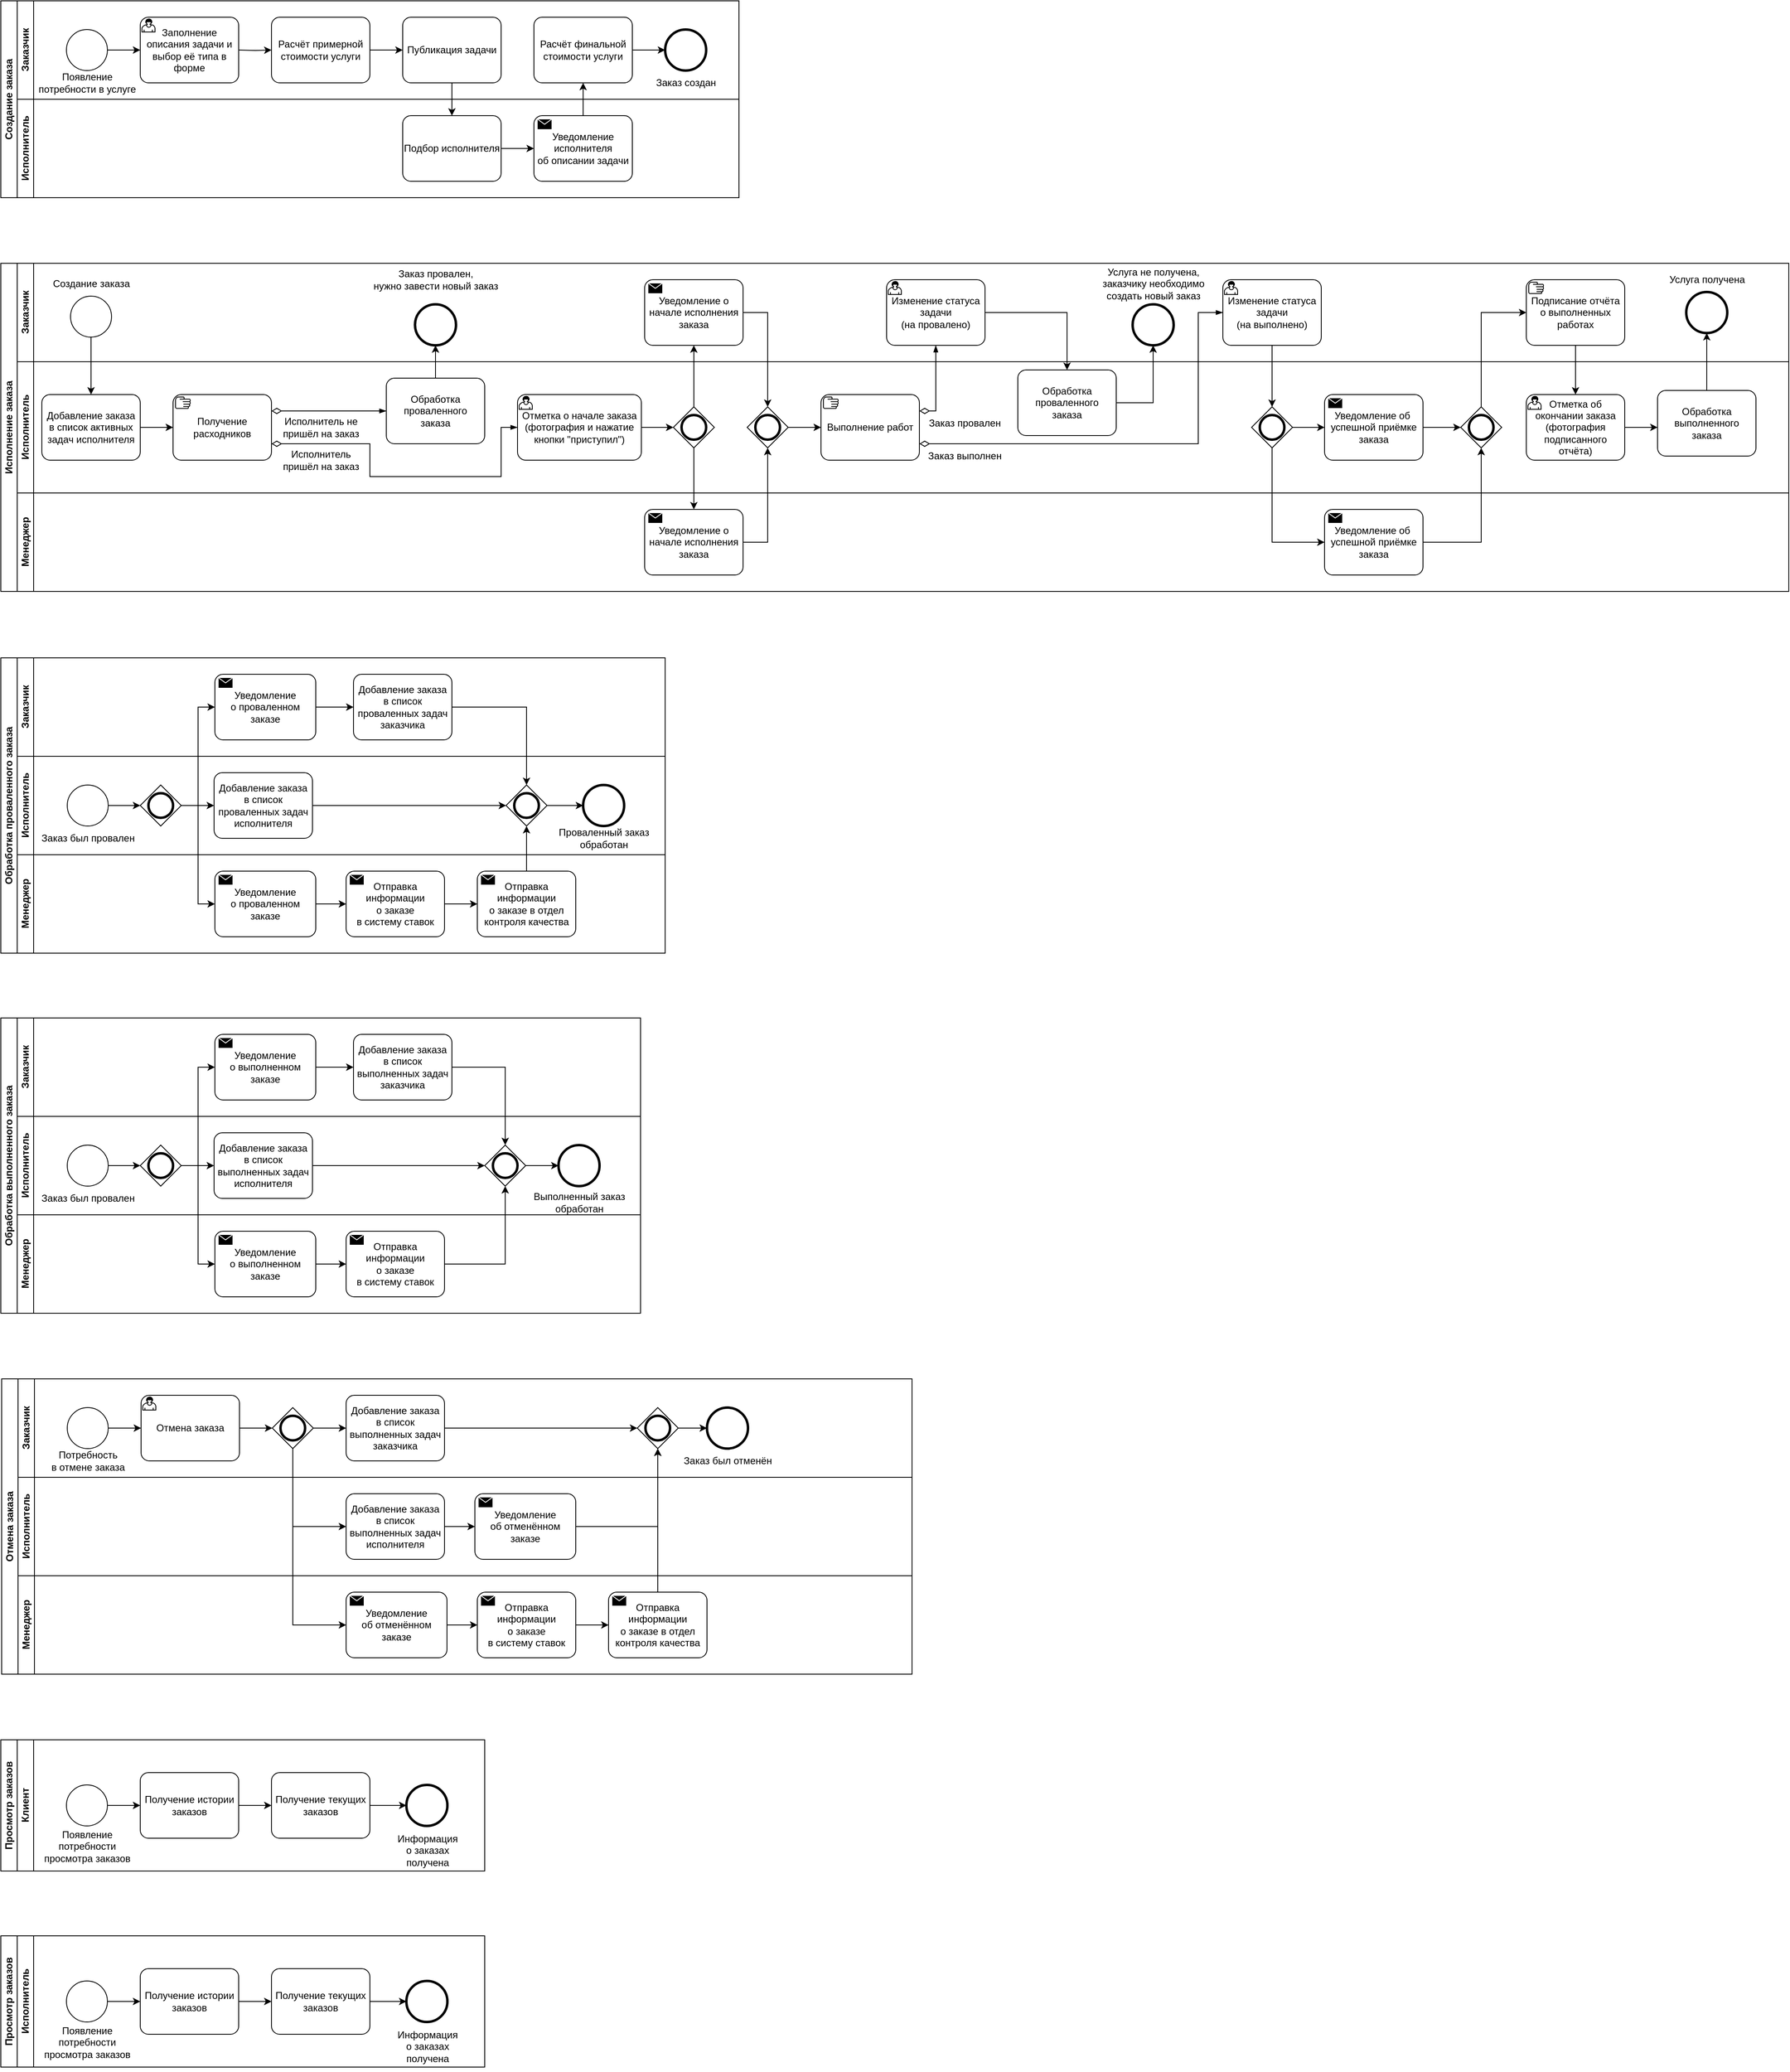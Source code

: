 <mxfile>
    <diagram id="VRIWvG7t2p2S4sPS8mSp" name="Page-1">
        <mxGraphModel dx="4712" dy="3148" grid="1" gridSize="10" guides="1" tooltips="1" connect="1" arrows="1" fold="1" page="1" pageScale="1" pageWidth="1169" pageHeight="827" math="0" shadow="0">
            <root>
                <mxCell id="0"/>
                <mxCell id="1" parent="0"/>
                <mxCell id="4" value="Исполнение заказа" style="swimlane;html=1;childLayout=stackLayout;resizeParent=1;resizeParentMax=0;horizontal=0;startSize=20;horizontalStack=0;whiteSpace=wrap;" parent="1" vertex="1">
                    <mxGeometry x="80" y="400" width="2180" height="400" as="geometry"/>
                </mxCell>
                <mxCell id="5" value="Заказчик" style="swimlane;html=1;startSize=20;horizontal=0;" parent="4" vertex="1">
                    <mxGeometry x="20" width="2160" height="120" as="geometry">
                        <mxRectangle x="20" width="710" height="30" as="alternateBounds"/>
                    </mxGeometry>
                </mxCell>
                <mxCell id="131" value="Подписание отчёта о выполненных работах" style="points=[[0.25,0,0],[0.5,0,0],[0.75,0,0],[1,0.25,0],[1,0.5,0],[1,0.75,0],[0.75,1,0],[0.5,1,0],[0.25,1,0],[0,0.75,0],[0,0.5,0],[0,0.25,0]];shape=mxgraph.bpmn.task;whiteSpace=wrap;rectStyle=rounded;size=10;html=1;taskMarker=manual;strokeColor=default;" parent="5" vertex="1">
                    <mxGeometry x="1840" y="20" width="120" height="80" as="geometry"/>
                </mxCell>
                <mxCell id="134" value="Услуга получена" style="text;html=1;align=center;verticalAlign=middle;resizable=0;points=[];autosize=1;strokeColor=none;fillColor=none;" parent="5" vertex="1">
                    <mxGeometry x="2000" y="5" width="120" height="30" as="geometry"/>
                </mxCell>
                <mxCell id="128" value="Изменение статуса задачи&lt;div&gt;(на провалено)&lt;/div&gt;" style="points=[[0.25,0,0],[0.5,0,0],[0.75,0,0],[1,0.25,0],[1,0.5,0],[1,0.75,0],[0.75,1,0],[0.5,1,0],[0.25,1,0],[0,0.75,0],[0,0.5,0],[0,0.25,0]];shape=mxgraph.bpmn.task;whiteSpace=wrap;rectStyle=rounded;size=10;html=1;taskMarker=user;strokeColor=default;" parent="5" vertex="1">
                    <mxGeometry x="1060" y="20" width="120" height="80" as="geometry"/>
                </mxCell>
                <mxCell id="5nUSWNSxmODM9DKenBCi-491" value="" style="points=[[0.145,0.145,0],[0.5,0,0],[0.855,0.145,0],[1,0.5,0],[0.855,0.855,0],[0.5,1,0],[0.145,0.855,0],[0,0.5,0]];shape=mxgraph.bpmn.event;html=1;verticalLabelPosition=bottom;labelBackgroundColor=#ffffff;verticalAlign=top;align=center;perimeter=ellipsePerimeter;outlineConnect=0;aspect=fixed;outline=end;symbol=terminate2;" parent="5" vertex="1">
                    <mxGeometry x="1360" y="50" width="50" height="50" as="geometry"/>
                </mxCell>
                <mxCell id="5nUSWNSxmODM9DKenBCi-495" value="Изменение статуса задачи&lt;div&gt;(на выполнено)&lt;/div&gt;" style="points=[[0.25,0,0],[0.5,0,0],[0.75,0,0],[1,0.25,0],[1,0.5,0],[1,0.75,0],[0.75,1,0],[0.5,1,0],[0.25,1,0],[0,0.75,0],[0,0.5,0],[0,0.25,0]];shape=mxgraph.bpmn.task;whiteSpace=wrap;rectStyle=rounded;size=10;html=1;taskMarker=user;strokeColor=default;" parent="5" vertex="1">
                    <mxGeometry x="1470" y="20" width="120" height="80" as="geometry"/>
                </mxCell>
                <mxCell id="72" value="" style="points=[[0.145,0.145,0],[0.5,0,0],[0.855,0.145,0],[1,0.5,0],[0.855,0.855,0],[0.5,1,0],[0.145,0.855,0],[0,0.5,0]];shape=mxgraph.bpmn.event;html=1;verticalLabelPosition=bottom;labelBackgroundColor=#ffffff;verticalAlign=top;align=center;perimeter=ellipsePerimeter;outlineConnect=0;aspect=fixed;outline=end;symbol=terminate2;" parent="5" vertex="1">
                    <mxGeometry x="2035" y="35" width="50" height="50" as="geometry"/>
                </mxCell>
                <mxCell id="5nUSWNSxmODM9DKenBCi-531" value="" style="points=[[0.145,0.145,0],[0.5,0,0],[0.855,0.145,0],[1,0.5,0],[0.855,0.855,0],[0.5,1,0],[0.145,0.855,0],[0,0.5,0]];shape=mxgraph.bpmn.event;html=1;verticalLabelPosition=bottom;labelBackgroundColor=#ffffff;verticalAlign=top;align=center;perimeter=ellipsePerimeter;outlineConnect=0;aspect=fixed;outline=standard;symbol=general;" parent="5" vertex="1">
                    <mxGeometry x="65" y="40" width="50" height="50" as="geometry"/>
                </mxCell>
                <mxCell id="5nUSWNSxmODM9DKenBCi-534" value="Создание заказа" style="text;html=1;align=center;verticalAlign=middle;resizable=0;points=[];autosize=1;strokeColor=none;fillColor=none;" parent="5" vertex="1">
                    <mxGeometry x="30" y="10" width="120" height="30" as="geometry"/>
                </mxCell>
                <mxCell id="161" value="" style="points=[[0.145,0.145,0],[0.5,0,0],[0.855,0.145,0],[1,0.5,0],[0.855,0.855,0],[0.5,1,0],[0.145,0.855,0],[0,0.5,0]];shape=mxgraph.bpmn.event;html=1;verticalLabelPosition=bottom;labelBackgroundColor=#ffffff;verticalAlign=top;align=center;perimeter=ellipsePerimeter;outlineConnect=0;aspect=fixed;outline=end;symbol=terminate2;strokeColor=default;" parent="5" vertex="1">
                    <mxGeometry x="485" y="50" width="50" height="50" as="geometry"/>
                </mxCell>
                <mxCell id="163" value="Заказ провален,&lt;br&gt;нужно завести новый заказ" style="text;html=1;align=center;verticalAlign=middle;resizable=0;points=[];autosize=1;strokeColor=none;fillColor=none;" parent="5" vertex="1">
                    <mxGeometry x="420" width="180" height="40" as="geometry"/>
                </mxCell>
                <mxCell id="5nUSWNSxmODM9DKenBCi-492" value="Услуга не получена,&lt;div&gt;заказчику необходимо&lt;/div&gt;&lt;div&gt;создать новый заказ&lt;/div&gt;" style="text;html=1;align=center;verticalAlign=middle;resizable=0;points=[];autosize=1;strokeColor=none;fillColor=none;" parent="5" vertex="1">
                    <mxGeometry x="1310" y="-5" width="150" height="60" as="geometry"/>
                </mxCell>
                <mxCell id="IVOCab5pVsxxlHQSK73W-633" value="Уведомление о начале исполнения заказа" style="points=[[0.25,0,0],[0.5,0,0],[0.75,0,0],[1,0.25,0],[1,0.5,0],[1,0.75,0],[0.75,1,0],[0.5,1,0],[0.25,1,0],[0,0.75,0],[0,0.5,0],[0,0.25,0]];shape=mxgraph.bpmn.task;whiteSpace=wrap;rectStyle=rounded;size=10;html=1;container=1;expand=0;collapsible=0;taskMarker=send;" parent="5" vertex="1">
                    <mxGeometry x="765" y="20" width="120" height="80" as="geometry"/>
                </mxCell>
                <mxCell id="51" value="Исполнитель" style="swimlane;html=1;startSize=20;horizontal=0;" parent="4" vertex="1">
                    <mxGeometry x="20" y="120" width="2160" height="160" as="geometry">
                        <mxRectangle x="20" y="120" width="710" height="30" as="alternateBounds"/>
                    </mxGeometry>
                </mxCell>
                <mxCell id="125" value="Отметка о начале заказа (фотография и нажатие кнопки &quot;приступил&quot;)" style="points=[[0.25,0,0],[0.5,0,0],[0.75,0,0],[1,0.25,0],[1,0.5,0],[1,0.75,0],[0.75,1,0],[0.5,1,0],[0.25,1,0],[0,0.75,0],[0,0.5,0],[0,0.25,0]];shape=mxgraph.bpmn.task;whiteSpace=wrap;rectStyle=rounded;size=10;html=1;taskMarker=user;strokeColor=default;" parent="51" vertex="1">
                    <mxGeometry x="610" y="40" width="151" height="80" as="geometry"/>
                </mxCell>
                <mxCell id="127" value="Выполнение работ" style="points=[[0.25,0,0],[0.5,0,0],[0.75,0,0],[1,0.25,0],[1,0.5,0],[1,0.75,0],[0.75,1,0],[0.5,1,0],[0.25,1,0],[0,0.75,0],[0,0.5,0],[0,0.25,0]];shape=mxgraph.bpmn.task;whiteSpace=wrap;rectStyle=rounded;size=10;html=1;taskMarker=manual;strokeColor=default;" parent="51" vertex="1">
                    <mxGeometry x="980" y="40" width="120" height="80" as="geometry"/>
                </mxCell>
                <mxCell id="132" value="Отметка об окончании заказа (фотография подписанного отчёта)" style="points=[[0.25,0,0],[0.5,0,0],[0.75,0,0],[1,0.25,0],[1,0.5,0],[1,0.75,0],[0.75,1,0],[0.5,1,0],[0.25,1,0],[0,0.75,0],[0,0.5,0],[0,0.25,0]];shape=mxgraph.bpmn.task;whiteSpace=wrap;rectStyle=rounded;size=10;html=1;taskMarker=user;strokeColor=default;" parent="51" vertex="1">
                    <mxGeometry x="1840" y="40" width="120" height="80" as="geometry"/>
                </mxCell>
                <mxCell id="5nUSWNSxmODM9DKenBCi-536" value="" style="edgeStyle=orthogonalEdgeStyle;fontSize=12;html=1;endArrow=blockThin;endFill=1;startArrow=diamondThin;startFill=0;endSize=6;startSize=10;rounded=0;entryX=0;entryY=0.5;entryDx=0;entryDy=0;entryPerimeter=0;exitX=1;exitY=0.75;exitDx=0;exitDy=0;exitPerimeter=0;" parent="51" source="5nUSWNSxmODM9DKenBCi-549" target="125" edge="1">
                    <mxGeometry width="160" relative="1" as="geometry">
                        <mxPoint x="330" y="90" as="sourcePoint"/>
                        <mxPoint x="340" y="80" as="targetPoint"/>
                        <Array as="points">
                            <mxPoint x="430" y="100"/>
                            <mxPoint x="430" y="140"/>
                            <mxPoint x="590" y="140"/>
                            <mxPoint x="590" y="80"/>
                        </Array>
                    </mxGeometry>
                </mxCell>
                <mxCell id="5nUSWNSxmODM9DKenBCi-550" value="Добавление заказа&lt;br&gt;в список активных задач исполнителя" style="points=[[0.25,0,0],[0.5,0,0],[0.75,0,0],[1,0.25,0],[1,0.5,0],[1,0.75,0],[0.75,1,0],[0.5,1,0],[0.25,1,0],[0,0.75,0],[0,0.5,0],[0,0.25,0]];shape=mxgraph.bpmn.task;whiteSpace=wrap;rectStyle=rounded;size=10;html=1;taskMarker=abstract;strokeColor=default;" parent="51" vertex="1">
                    <mxGeometry x="30" y="40" width="120" height="80" as="geometry"/>
                </mxCell>
                <mxCell id="5nUSWNSxmODM9DKenBCi-549" value="Получение расходников" style="points=[[0.25,0,0],[0.5,0,0],[0.75,0,0],[1,0.25,0],[1,0.5,0],[1,0.75,0],[0.75,1,0],[0.5,1,0],[0.25,1,0],[0,0.75,0],[0,0.5,0],[0,0.25,0]];shape=mxgraph.bpmn.task;whiteSpace=wrap;rectStyle=rounded;size=10;html=1;taskMarker=manual;strokeColor=default;" parent="51" vertex="1">
                    <mxGeometry x="190" y="40" width="120" height="80" as="geometry"/>
                </mxCell>
                <mxCell id="5nUSWNSxmODM9DKenBCi-552" style="edgeStyle=orthogonalEdgeStyle;rounded=0;orthogonalLoop=1;jettySize=auto;html=1;entryX=0;entryY=0.5;entryDx=0;entryDy=0;entryPerimeter=0;" parent="51" source="5nUSWNSxmODM9DKenBCi-550" target="5nUSWNSxmODM9DKenBCi-549" edge="1">
                    <mxGeometry relative="1" as="geometry"/>
                </mxCell>
                <mxCell id="5nUSWNSxmODM9DKenBCi-497" value="Заказ выполнен" style="text;html=1;align=center;verticalAlign=middle;resizable=0;points=[];autosize=1;strokeColor=none;fillColor=none;" parent="51" vertex="1">
                    <mxGeometry x="1100" y="100" width="110" height="30" as="geometry"/>
                </mxCell>
                <mxCell id="5nUSWNSxmODM9DKenBCi-489" value="Заказ провален" style="text;html=1;align=center;verticalAlign=middle;resizable=0;points=[];autosize=1;strokeColor=none;fillColor=none;" parent="51" vertex="1">
                    <mxGeometry x="1100" y="60" width="110" height="30" as="geometry"/>
                </mxCell>
                <mxCell id="IVOCab5pVsxxlHQSK73W-515" value="Обработка проваленного&lt;div&gt;заказа&lt;/div&gt;" style="points=[[0.25,0,0],[0.5,0,0],[0.75,0,0],[1,0.25,0],[1,0.5,0],[1,0.75,0],[0.75,1,0],[0.5,1,0],[0.25,1,0],[0,0.75,0],[0,0.5,0],[0,0.25,0]];shape=mxgraph.bpmn.task;whiteSpace=wrap;rectStyle=rounded;size=10;html=1;container=1;expand=0;collapsible=0;taskMarker=abstract;" parent="51" vertex="1">
                    <mxGeometry x="450" y="20" width="120" height="80" as="geometry"/>
                </mxCell>
                <mxCell id="IVOCab5pVsxxlHQSK73W-517" value="Обработка проваленного&lt;div&gt;заказа&lt;/div&gt;" style="points=[[0.25,0,0],[0.5,0,0],[0.75,0,0],[1,0.25,0],[1,0.5,0],[1,0.75,0],[0.75,1,0],[0.5,1,0],[0.25,1,0],[0,0.75,0],[0,0.5,0],[0,0.25,0]];shape=mxgraph.bpmn.task;whiteSpace=wrap;rectStyle=rounded;size=10;html=1;container=1;expand=0;collapsible=0;taskMarker=abstract;" parent="51" vertex="1">
                    <mxGeometry x="1220" y="10" width="120" height="80" as="geometry"/>
                </mxCell>
                <mxCell id="IVOCab5pVsxxlHQSK73W-567" value="Обработка выполненного&lt;div&gt;заказа&lt;/div&gt;" style="points=[[0.25,0,0],[0.5,0,0],[0.75,0,0],[1,0.25,0],[1,0.5,0],[1,0.75,0],[0.75,1,0],[0.5,1,0],[0.25,1,0],[0,0.75,0],[0,0.5,0],[0,0.25,0]];shape=mxgraph.bpmn.task;whiteSpace=wrap;rectStyle=rounded;size=10;html=1;container=1;expand=0;collapsible=0;taskMarker=abstract;" parent="51" vertex="1">
                    <mxGeometry x="2000" y="35" width="120" height="80" as="geometry"/>
                </mxCell>
                <mxCell id="IVOCab5pVsxxlHQSK73W-568" style="edgeStyle=orthogonalEdgeStyle;rounded=0;orthogonalLoop=1;jettySize=auto;html=1;entryX=0;entryY=0.563;entryDx=0;entryDy=0;entryPerimeter=0;" parent="51" source="132" target="IVOCab5pVsxxlHQSK73W-567" edge="1">
                    <mxGeometry relative="1" as="geometry"/>
                </mxCell>
                <mxCell id="157" value="" style="edgeStyle=orthogonalEdgeStyle;fontSize=12;html=1;endArrow=blockThin;endFill=1;startArrow=diamondThin;startFill=0;endSize=6;startSize=10;rounded=0;jumpStyle=arc;entryX=0;entryY=0.5;entryDx=0;entryDy=0;entryPerimeter=0;exitX=1;exitY=0.25;exitDx=0;exitDy=0;exitPerimeter=0;" parent="51" source="5nUSWNSxmODM9DKenBCi-549" target="IVOCab5pVsxxlHQSK73W-515" edge="1">
                    <mxGeometry width="160" relative="1" as="geometry">
                        <mxPoint x="470" y="60" as="sourcePoint"/>
                        <mxPoint x="570" y="40" as="targetPoint"/>
                        <Array as="points"/>
                    </mxGeometry>
                </mxCell>
                <mxCell id="158" value="Исполнитель не&lt;br&gt;пришёл на заказ" style="text;html=1;align=center;verticalAlign=middle;resizable=0;points=[];autosize=1;strokeColor=none;fillColor=none;" parent="51" vertex="1">
                    <mxGeometry x="310" y="60" width="120" height="40" as="geometry"/>
                </mxCell>
                <mxCell id="160" value="Исполнитель&lt;br&gt;пришёл на заказ" style="text;html=1;align=center;verticalAlign=middle;resizable=0;points=[];autosize=1;strokeColor=none;fillColor=none;" parent="51" vertex="1">
                    <mxGeometry x="310" y="100" width="120" height="40" as="geometry"/>
                </mxCell>
                <mxCell id="IVOCab5pVsxxlHQSK73W-634" value="" style="points=[[0.25,0.25,0],[0.5,0,0],[0.75,0.25,0],[1,0.5,0],[0.75,0.75,0],[0.5,1,0],[0.25,0.75,0],[0,0.5,0]];shape=mxgraph.bpmn.gateway2;html=1;verticalLabelPosition=bottom;labelBackgroundColor=#ffffff;verticalAlign=top;align=center;perimeter=rhombusPerimeter;outlineConnect=0;outline=end;symbol=general;" parent="51" vertex="1">
                    <mxGeometry x="800" y="55" width="50" height="50" as="geometry"/>
                </mxCell>
                <mxCell id="IVOCab5pVsxxlHQSK73W-635" value="" style="points=[[0.25,0.25,0],[0.5,0,0],[0.75,0.25,0],[1,0.5,0],[0.75,0.75,0],[0.5,1,0],[0.25,0.75,0],[0,0.5,0]];shape=mxgraph.bpmn.gateway2;html=1;verticalLabelPosition=bottom;labelBackgroundColor=#ffffff;verticalAlign=top;align=center;perimeter=rhombusPerimeter;outlineConnect=0;outline=end;symbol=general;" parent="51" vertex="1">
                    <mxGeometry x="890" y="55" width="50" height="50" as="geometry"/>
                </mxCell>
                <mxCell id="IVOCab5pVsxxlHQSK73W-636" style="edgeStyle=orthogonalEdgeStyle;rounded=0;orthogonalLoop=1;jettySize=auto;html=1;entryX=0;entryY=0.5;entryDx=0;entryDy=0;entryPerimeter=0;" parent="51" source="125" target="IVOCab5pVsxxlHQSK73W-634" edge="1">
                    <mxGeometry relative="1" as="geometry"/>
                </mxCell>
                <mxCell id="IVOCab5pVsxxlHQSK73W-642" style="edgeStyle=orthogonalEdgeStyle;rounded=0;orthogonalLoop=1;jettySize=auto;html=1;entryX=0;entryY=0.5;entryDx=0;entryDy=0;entryPerimeter=0;" parent="51" source="IVOCab5pVsxxlHQSK73W-635" target="127" edge="1">
                    <mxGeometry relative="1" as="geometry"/>
                </mxCell>
                <mxCell id="IVOCab5pVsxxlHQSK73W-646" value="Уведомление об&amp;nbsp; успешной приёмке заказа" style="points=[[0.25,0,0],[0.5,0,0],[0.75,0,0],[1,0.25,0],[1,0.5,0],[1,0.75,0],[0.75,1,0],[0.5,1,0],[0.25,1,0],[0,0.75,0],[0,0.5,0],[0,0.25,0]];shape=mxgraph.bpmn.task;whiteSpace=wrap;rectStyle=rounded;size=10;html=1;container=1;expand=0;collapsible=0;taskMarker=send;" parent="51" vertex="1">
                    <mxGeometry x="1594" y="40" width="120" height="80" as="geometry"/>
                </mxCell>
                <mxCell id="IVOCab5pVsxxlHQSK73W-643" value="" style="points=[[0.25,0.25,0],[0.5,0,0],[0.75,0.25,0],[1,0.5,0],[0.75,0.75,0],[0.5,1,0],[0.25,0.75,0],[0,0.5,0]];shape=mxgraph.bpmn.gateway2;html=1;verticalLabelPosition=bottom;labelBackgroundColor=#ffffff;verticalAlign=top;align=center;perimeter=rhombusPerimeter;outlineConnect=0;outline=end;symbol=general;" parent="51" vertex="1">
                    <mxGeometry x="1505" y="55" width="50" height="50" as="geometry"/>
                </mxCell>
                <mxCell id="IVOCab5pVsxxlHQSK73W-648" style="edgeStyle=orthogonalEdgeStyle;rounded=0;orthogonalLoop=1;jettySize=auto;html=1;entryX=0;entryY=0.5;entryDx=0;entryDy=0;entryPerimeter=0;" parent="51" source="IVOCab5pVsxxlHQSK73W-643" target="IVOCab5pVsxxlHQSK73W-646" edge="1">
                    <mxGeometry relative="1" as="geometry"/>
                </mxCell>
                <mxCell id="IVOCab5pVsxxlHQSK73W-650" value="" style="points=[[0.25,0.25,0],[0.5,0,0],[0.75,0.25,0],[1,0.5,0],[0.75,0.75,0],[0.5,1,0],[0.25,0.75,0],[0,0.5,0]];shape=mxgraph.bpmn.gateway2;html=1;verticalLabelPosition=bottom;labelBackgroundColor=#ffffff;verticalAlign=top;align=center;perimeter=rhombusPerimeter;outlineConnect=0;outline=end;symbol=general;" parent="51" vertex="1">
                    <mxGeometry x="1760" y="55" width="50" height="50" as="geometry"/>
                </mxCell>
                <mxCell id="IVOCab5pVsxxlHQSK73W-652" style="edgeStyle=orthogonalEdgeStyle;rounded=0;orthogonalLoop=1;jettySize=auto;html=1;entryX=0;entryY=0.5;entryDx=0;entryDy=0;entryPerimeter=0;" parent="51" source="IVOCab5pVsxxlHQSK73W-646" target="IVOCab5pVsxxlHQSK73W-650" edge="1">
                    <mxGeometry relative="1" as="geometry"/>
                </mxCell>
                <mxCell id="IVOCab5pVsxxlHQSK73W-471" value="Менеджер" style="swimlane;html=1;startSize=20;horizontal=0;" parent="4" vertex="1">
                    <mxGeometry x="20" y="280" width="2160" height="120" as="geometry">
                        <mxRectangle x="20" y="120" width="710" height="30" as="alternateBounds"/>
                    </mxGeometry>
                </mxCell>
                <mxCell id="IVOCab5pVsxxlHQSK73W-638" value="Уведомление о начале исполнения заказа" style="points=[[0.25,0,0],[0.5,0,0],[0.75,0,0],[1,0.25,0],[1,0.5,0],[1,0.75,0],[0.75,1,0],[0.5,1,0],[0.25,1,0],[0,0.75,0],[0,0.5,0],[0,0.25,0]];shape=mxgraph.bpmn.task;whiteSpace=wrap;rectStyle=rounded;size=10;html=1;container=1;expand=0;collapsible=0;taskMarker=send;" parent="IVOCab5pVsxxlHQSK73W-471" vertex="1">
                    <mxGeometry x="765" y="20" width="120" height="80" as="geometry"/>
                </mxCell>
                <mxCell id="IVOCab5pVsxxlHQSK73W-647" value="Уведомление об&amp;nbsp; успешной приёмке заказа" style="points=[[0.25,0,0],[0.5,0,0],[0.75,0,0],[1,0.25,0],[1,0.5,0],[1,0.75,0],[0.75,1,0],[0.5,1,0],[0.25,1,0],[0,0.75,0],[0,0.5,0],[0,0.25,0]];shape=mxgraph.bpmn.task;whiteSpace=wrap;rectStyle=rounded;size=10;html=1;container=1;expand=0;collapsible=0;taskMarker=send;" parent="IVOCab5pVsxxlHQSK73W-471" vertex="1">
                    <mxGeometry x="1594" y="20" width="120" height="80" as="geometry"/>
                </mxCell>
                <mxCell id="5nUSWNSxmODM9DKenBCi-479" value="" style="edgeStyle=orthogonalEdgeStyle;rounded=0;orthogonalLoop=1;jettySize=auto;html=1;" parent="4" source="131" target="132" edge="1">
                    <mxGeometry relative="1" as="geometry"/>
                </mxCell>
                <mxCell id="5nUSWNSxmODM9DKenBCi-490" value="" style="edgeStyle=elbowEdgeStyle;fontSize=12;html=1;endArrow=blockThin;endFill=1;startArrow=diamondThin;startFill=0;endSize=6;startSize=10;rounded=0;exitX=1;exitY=0.25;exitDx=0;exitDy=0;exitPerimeter=0;entryX=0.5;entryY=1;entryDx=0;entryDy=0;entryPerimeter=0;" parent="4" source="127" target="128" edge="1">
                    <mxGeometry width="160" relative="1" as="geometry">
                        <mxPoint x="870" y="190" as="sourcePoint"/>
                        <mxPoint x="1170" y="140" as="targetPoint"/>
                        <Array as="points">
                            <mxPoint x="1140" y="140"/>
                        </Array>
                    </mxGeometry>
                </mxCell>
                <mxCell id="5nUSWNSxmODM9DKenBCi-494" value="" style="edgeStyle=orthogonalEdgeStyle;fontSize=12;html=1;endArrow=blockThin;endFill=1;startArrow=diamondThin;startFill=0;endSize=6;startSize=10;rounded=0;exitX=1;exitY=0.75;exitDx=0;exitDy=0;exitPerimeter=0;entryX=0;entryY=0.5;entryDx=0;entryDy=0;entryPerimeter=0;" parent="4" source="127" target="5nUSWNSxmODM9DKenBCi-495" edge="1">
                    <mxGeometry width="160" relative="1" as="geometry">
                        <mxPoint x="750" y="190" as="sourcePoint"/>
                        <mxPoint x="1470" y="90" as="targetPoint"/>
                        <Array as="points">
                            <mxPoint x="1460" y="220"/>
                            <mxPoint x="1460" y="60"/>
                        </Array>
                    </mxGeometry>
                </mxCell>
                <mxCell id="5nUSWNSxmODM9DKenBCi-543" style="edgeStyle=orthogonalEdgeStyle;rounded=0;orthogonalLoop=1;jettySize=auto;html=1;jumpStyle=arc;entryX=0.5;entryY=0;entryDx=0;entryDy=0;entryPerimeter=0;" parent="4" source="128" target="IVOCab5pVsxxlHQSK73W-517" edge="1">
                    <mxGeometry relative="1" as="geometry">
                        <mxPoint x="1420" y="90" as="targetPoint"/>
                        <Array as="points">
                            <mxPoint x="1300" y="60"/>
                        </Array>
                    </mxGeometry>
                </mxCell>
                <mxCell id="5nUSWNSxmODM9DKenBCi-551" style="edgeStyle=orthogonalEdgeStyle;rounded=0;orthogonalLoop=1;jettySize=auto;html=1;entryX=0.5;entryY=0;entryDx=0;entryDy=0;entryPerimeter=0;" parent="4" source="5nUSWNSxmODM9DKenBCi-531" target="5nUSWNSxmODM9DKenBCi-550" edge="1">
                    <mxGeometry relative="1" as="geometry"/>
                </mxCell>
                <mxCell id="IVOCab5pVsxxlHQSK73W-516" style="edgeStyle=orthogonalEdgeStyle;rounded=0;orthogonalLoop=1;jettySize=auto;html=1;entryX=0.5;entryY=1;entryDx=0;entryDy=0;entryPerimeter=0;" parent="4" source="IVOCab5pVsxxlHQSK73W-515" target="161" edge="1">
                    <mxGeometry relative="1" as="geometry"/>
                </mxCell>
                <mxCell id="IVOCab5pVsxxlHQSK73W-518" style="edgeStyle=orthogonalEdgeStyle;rounded=0;orthogonalLoop=1;jettySize=auto;html=1;entryX=0.5;entryY=1;entryDx=0;entryDy=0;entryPerimeter=0;" parent="4" source="IVOCab5pVsxxlHQSK73W-517" target="5nUSWNSxmODM9DKenBCi-491" edge="1">
                    <mxGeometry relative="1" as="geometry">
                        <Array as="points">
                            <mxPoint x="1405" y="170"/>
                        </Array>
                    </mxGeometry>
                </mxCell>
                <mxCell id="IVOCab5pVsxxlHQSK73W-569" style="edgeStyle=orthogonalEdgeStyle;rounded=0;orthogonalLoop=1;jettySize=auto;html=1;entryX=0.5;entryY=1;entryDx=0;entryDy=0;entryPerimeter=0;" parent="4" source="IVOCab5pVsxxlHQSK73W-567" target="72" edge="1">
                    <mxGeometry relative="1" as="geometry"/>
                </mxCell>
                <mxCell id="IVOCab5pVsxxlHQSK73W-637" style="edgeStyle=orthogonalEdgeStyle;rounded=0;orthogonalLoop=1;jettySize=auto;html=1;entryX=0.5;entryY=1;entryDx=0;entryDy=0;entryPerimeter=0;" parent="4" source="IVOCab5pVsxxlHQSK73W-634" target="IVOCab5pVsxxlHQSK73W-633" edge="1">
                    <mxGeometry relative="1" as="geometry"/>
                </mxCell>
                <mxCell id="IVOCab5pVsxxlHQSK73W-639" style="edgeStyle=orthogonalEdgeStyle;rounded=0;orthogonalLoop=1;jettySize=auto;html=1;entryX=0.5;entryY=0;entryDx=0;entryDy=0;entryPerimeter=0;" parent="4" source="IVOCab5pVsxxlHQSK73W-634" target="IVOCab5pVsxxlHQSK73W-638" edge="1">
                    <mxGeometry relative="1" as="geometry"/>
                </mxCell>
                <mxCell id="IVOCab5pVsxxlHQSK73W-640" style="edgeStyle=orthogonalEdgeStyle;rounded=0;orthogonalLoop=1;jettySize=auto;html=1;entryX=0.5;entryY=0;entryDx=0;entryDy=0;entryPerimeter=0;" parent="4" source="IVOCab5pVsxxlHQSK73W-633" target="IVOCab5pVsxxlHQSK73W-635" edge="1">
                    <mxGeometry relative="1" as="geometry"/>
                </mxCell>
                <mxCell id="IVOCab5pVsxxlHQSK73W-641" style="edgeStyle=orthogonalEdgeStyle;rounded=0;orthogonalLoop=1;jettySize=auto;html=1;entryX=0.5;entryY=1;entryDx=0;entryDy=0;entryPerimeter=0;" parent="4" source="IVOCab5pVsxxlHQSK73W-638" target="IVOCab5pVsxxlHQSK73W-635" edge="1">
                    <mxGeometry relative="1" as="geometry"/>
                </mxCell>
                <mxCell id="IVOCab5pVsxxlHQSK73W-645" style="edgeStyle=orthogonalEdgeStyle;rounded=0;orthogonalLoop=1;jettySize=auto;html=1;entryX=0.5;entryY=0;entryDx=0;entryDy=0;entryPerimeter=0;" parent="4" source="5nUSWNSxmODM9DKenBCi-495" target="IVOCab5pVsxxlHQSK73W-643" edge="1">
                    <mxGeometry relative="1" as="geometry">
                        <mxPoint x="1525" y="200" as="targetPoint"/>
                    </mxGeometry>
                </mxCell>
                <mxCell id="IVOCab5pVsxxlHQSK73W-649" style="edgeStyle=orthogonalEdgeStyle;rounded=0;orthogonalLoop=1;jettySize=auto;html=1;entryX=0;entryY=0.5;entryDx=0;entryDy=0;entryPerimeter=0;exitX=0.5;exitY=1;exitDx=0;exitDy=0;exitPerimeter=0;" parent="4" source="IVOCab5pVsxxlHQSK73W-643" target="IVOCab5pVsxxlHQSK73W-647" edge="1">
                    <mxGeometry relative="1" as="geometry"/>
                </mxCell>
                <mxCell id="IVOCab5pVsxxlHQSK73W-651" style="edgeStyle=orthogonalEdgeStyle;rounded=0;orthogonalLoop=1;jettySize=auto;html=1;entryX=0.5;entryY=1;entryDx=0;entryDy=0;entryPerimeter=0;" parent="4" source="IVOCab5pVsxxlHQSK73W-647" target="IVOCab5pVsxxlHQSK73W-650" edge="1">
                    <mxGeometry relative="1" as="geometry"/>
                </mxCell>
                <mxCell id="IVOCab5pVsxxlHQSK73W-654" style="edgeStyle=orthogonalEdgeStyle;rounded=0;orthogonalLoop=1;jettySize=auto;html=1;entryX=0;entryY=0.5;entryDx=0;entryDy=0;entryPerimeter=0;exitX=0.5;exitY=0;exitDx=0;exitDy=0;exitPerimeter=0;" parent="4" source="IVOCab5pVsxxlHQSK73W-650" target="131" edge="1">
                    <mxGeometry relative="1" as="geometry"/>
                </mxCell>
                <mxCell id="5nUSWNSxmODM9DKenBCi-411" value="Создание заказа" style="swimlane;html=1;childLayout=stackLayout;resizeParent=1;resizeParentMax=0;horizontal=0;startSize=20;horizontalStack=0;whiteSpace=wrap;" parent="1" vertex="1">
                    <mxGeometry x="80" y="80" width="900" height="240" as="geometry"/>
                </mxCell>
                <mxCell id="5nUSWNSxmODM9DKenBCi-428" style="edgeStyle=orthogonalEdgeStyle;html=1;entryX=0;entryY=0.5;entryDx=0;entryDy=0;entryPerimeter=0;rounded=0;" parent="5nUSWNSxmODM9DKenBCi-411" target="5nUSWNSxmODM9DKenBCi-419" edge="1">
                    <mxGeometry relative="1" as="geometry">
                        <mxPoint x="290" y="60" as="sourcePoint"/>
                    </mxGeometry>
                </mxCell>
                <mxCell id="5nUSWNSxmODM9DKenBCi-429" style="edgeStyle=orthogonalEdgeStyle;rounded=0;html=1;entryX=0.5;entryY=0;entryDx=0;entryDy=0;entryPerimeter=0;" parent="5nUSWNSxmODM9DKenBCi-411" source="5nUSWNSxmODM9DKenBCi-416" target="5nUSWNSxmODM9DKenBCi-436" edge="1">
                    <mxGeometry relative="1" as="geometry"/>
                </mxCell>
                <mxCell id="5nUSWNSxmODM9DKenBCi-412" value="Заказчик" style="swimlane;html=1;startSize=20;horizontal=0;" parent="5nUSWNSxmODM9DKenBCi-411" vertex="1">
                    <mxGeometry x="20" width="880" height="120" as="geometry">
                        <mxRectangle x="20" width="710" height="30" as="alternateBounds"/>
                    </mxGeometry>
                </mxCell>
                <mxCell id="5nUSWNSxmODM9DKenBCi-413" value="" style="edgeStyle=none;html=1;" parent="5nUSWNSxmODM9DKenBCi-412" source="5nUSWNSxmODM9DKenBCi-414" edge="1">
                    <mxGeometry relative="1" as="geometry">
                        <mxPoint x="150" y="60" as="targetPoint"/>
                    </mxGeometry>
                </mxCell>
                <mxCell id="5nUSWNSxmODM9DKenBCi-414" value="" style="points=[[0.145,0.145,0],[0.5,0,0],[0.855,0.145,0],[1,0.5,0],[0.855,0.855,0],[0.5,1,0],[0.145,0.855,0],[0,0.5,0]];shape=mxgraph.bpmn.event;html=1;verticalLabelPosition=bottom;labelBackgroundColor=#ffffff;verticalAlign=top;align=center;perimeter=ellipsePerimeter;outlineConnect=0;aspect=fixed;outline=standard;symbol=general;" parent="5nUSWNSxmODM9DKenBCi-412" vertex="1">
                    <mxGeometry x="60" y="35" width="50" height="50" as="geometry"/>
                </mxCell>
                <mxCell id="5nUSWNSxmODM9DKenBCi-415" value="Появление&lt;br&gt;потребности в услуге" style="text;html=1;align=center;verticalAlign=middle;resizable=0;points=[];autosize=1;strokeColor=none;fillColor=none;" parent="5nUSWNSxmODM9DKenBCi-412" vertex="1">
                    <mxGeometry x="15" y="80" width="140" height="40" as="geometry"/>
                </mxCell>
                <mxCell id="5nUSWNSxmODM9DKenBCi-416" value="Публикация задачи" style="points=[[0.25,0,0],[0.5,0,0],[0.75,0,0],[1,0.25,0],[1,0.5,0],[1,0.75,0],[0.75,1,0],[0.5,1,0],[0.25,1,0],[0,0.75,0],[0,0.5,0],[0,0.25,0]];shape=mxgraph.bpmn.task;whiteSpace=wrap;rectStyle=rounded;size=10;html=1;taskMarker=abstract;" parent="5nUSWNSxmODM9DKenBCi-412" vertex="1">
                    <mxGeometry x="470" y="20" width="120" height="80" as="geometry"/>
                </mxCell>
                <mxCell id="5nUSWNSxmODM9DKenBCi-418" value="Заполнение описания задачи и выбор её типа в форме" style="points=[[0.25,0,0],[0.5,0,0],[0.75,0,0],[1,0.25,0],[1,0.5,0],[1,0.75,0],[0.75,1,0],[0.5,1,0],[0.25,1,0],[0,0.75,0],[0,0.5,0],[0,0.25,0]];shape=mxgraph.bpmn.task;whiteSpace=wrap;rectStyle=rounded;size=10;html=1;taskMarker=user;strokeColor=default;" parent="5nUSWNSxmODM9DKenBCi-412" vertex="1">
                    <mxGeometry x="150" y="20" width="120" height="80" as="geometry"/>
                </mxCell>
                <mxCell id="5nUSWNSxmODM9DKenBCi-419" value="Расчёт примерной стоимости услуги" style="points=[[0.25,0,0],[0.5,0,0],[0.75,0,0],[1,0.25,0],[1,0.5,0],[1,0.75,0],[0.75,1,0],[0.5,1,0],[0.25,1,0],[0,0.75,0],[0,0.5,0],[0,0.25,0]];shape=mxgraph.bpmn.task;whiteSpace=wrap;rectStyle=rounded;size=10;html=1;taskMarker=abstract;" parent="5nUSWNSxmODM9DKenBCi-412" vertex="1">
                    <mxGeometry x="310" y="20" width="120" height="80" as="geometry"/>
                </mxCell>
                <mxCell id="5nUSWNSxmODM9DKenBCi-420" value="" style="edgeStyle=orthogonalEdgeStyle;rounded=0;html=1;entryX=0;entryY=0.5;entryDx=0;entryDy=0;entryPerimeter=0;" parent="5nUSWNSxmODM9DKenBCi-412" source="5nUSWNSxmODM9DKenBCi-419" target="5nUSWNSxmODM9DKenBCi-416" edge="1">
                    <mxGeometry relative="1" as="geometry"/>
                </mxCell>
                <mxCell id="5nUSWNSxmODM9DKenBCi-464" value="" style="edgeStyle=orthogonalEdgeStyle;rounded=0;orthogonalLoop=1;jettySize=auto;html=1;" parent="5nUSWNSxmODM9DKenBCi-412" source="5nUSWNSxmODM9DKenBCi-421" target="5nUSWNSxmODM9DKenBCi-463" edge="1">
                    <mxGeometry relative="1" as="geometry"/>
                </mxCell>
                <mxCell id="5nUSWNSxmODM9DKenBCi-421" value="Расчёт финальной стоимости услуги" style="points=[[0.25,0,0],[0.5,0,0],[0.75,0,0],[1,0.25,0],[1,0.5,0],[1,0.75,0],[0.75,1,0],[0.5,1,0],[0.25,1,0],[0,0.75,0],[0,0.5,0],[0,0.25,0]];shape=mxgraph.bpmn.task;whiteSpace=wrap;rectStyle=rounded;size=10;html=1;taskMarker=abstract;" parent="5nUSWNSxmODM9DKenBCi-412" vertex="1">
                    <mxGeometry x="630" y="20" width="120" height="80" as="geometry"/>
                </mxCell>
                <mxCell id="5nUSWNSxmODM9DKenBCi-463" value="" style="points=[[0.145,0.145,0],[0.5,0,0],[0.855,0.145,0],[1,0.5,0],[0.855,0.855,0],[0.5,1,0],[0.145,0.855,0],[0,0.5,0]];shape=mxgraph.bpmn.event;html=1;verticalLabelPosition=bottom;labelBackgroundColor=#ffffff;verticalAlign=top;align=center;perimeter=ellipsePerimeter;outlineConnect=0;aspect=fixed;outline=end;symbol=terminate2;strokeColor=default;" parent="5nUSWNSxmODM9DKenBCi-412" vertex="1">
                    <mxGeometry x="790" y="35" width="50" height="50" as="geometry"/>
                </mxCell>
                <mxCell id="5nUSWNSxmODM9DKenBCi-465" value="Заказ создан" style="text;html=1;align=center;verticalAlign=middle;resizable=0;points=[];autosize=1;strokeColor=none;fillColor=none;" parent="5nUSWNSxmODM9DKenBCi-412" vertex="1">
                    <mxGeometry x="765" y="85" width="100" height="30" as="geometry"/>
                </mxCell>
                <mxCell id="5nUSWNSxmODM9DKenBCi-434" value="Исполнитель" style="swimlane;html=1;startSize=20;horizontal=0;" parent="5nUSWNSxmODM9DKenBCi-411" vertex="1">
                    <mxGeometry x="20" y="120" width="880" height="120" as="geometry">
                        <mxRectangle x="20" y="120" width="710" height="30" as="alternateBounds"/>
                    </mxGeometry>
                </mxCell>
                <mxCell id="5nUSWNSxmODM9DKenBCi-436" value="Подбор исполнителя" style="points=[[0.25,0,0],[0.5,0,0],[0.75,0,0],[1,0.25,0],[1,0.5,0],[1,0.75,0],[0.75,1,0],[0.5,1,0],[0.25,1,0],[0,0.75,0],[0,0.5,0],[0,0.25,0]];shape=mxgraph.bpmn.task;whiteSpace=wrap;rectStyle=rounded;size=10;html=1;taskMarker=abstract;" parent="5nUSWNSxmODM9DKenBCi-434" vertex="1">
                    <mxGeometry x="470" y="20" width="120" height="80" as="geometry"/>
                </mxCell>
                <mxCell id="IVOCab5pVsxxlHQSK73W-468" value="Уведомление исполнителя&lt;br&gt;об описании задачи" style="points=[[0.25,0,0],[0.5,0,0],[0.75,0,0],[1,0.25,0],[1,0.5,0],[1,0.75,0],[0.75,1,0],[0.5,1,0],[0.25,1,0],[0,0.75,0],[0,0.5,0],[0,0.25,0]];shape=mxgraph.bpmn.task;whiteSpace=wrap;rectStyle=rounded;size=10;html=1;container=1;expand=0;collapsible=0;taskMarker=send;" parent="5nUSWNSxmODM9DKenBCi-434" vertex="1">
                    <mxGeometry x="630" y="20" width="120" height="80" as="geometry"/>
                </mxCell>
                <mxCell id="IVOCab5pVsxxlHQSK73W-469" style="edgeStyle=orthogonalEdgeStyle;rounded=0;orthogonalLoop=1;jettySize=auto;html=1;entryX=0;entryY=0.5;entryDx=0;entryDy=0;entryPerimeter=0;" parent="5nUSWNSxmODM9DKenBCi-434" source="5nUSWNSxmODM9DKenBCi-436" target="IVOCab5pVsxxlHQSK73W-468" edge="1">
                    <mxGeometry relative="1" as="geometry"/>
                </mxCell>
                <mxCell id="IVOCab5pVsxxlHQSK73W-470" style="edgeStyle=orthogonalEdgeStyle;rounded=0;orthogonalLoop=1;jettySize=auto;html=1;entryX=0.5;entryY=1;entryDx=0;entryDy=0;entryPerimeter=0;" parent="5nUSWNSxmODM9DKenBCi-411" source="IVOCab5pVsxxlHQSK73W-468" target="5nUSWNSxmODM9DKenBCi-421" edge="1">
                    <mxGeometry relative="1" as="geometry"/>
                </mxCell>
                <mxCell id="IVOCab5pVsxxlHQSK73W-486" value="Обработка проваленного заказа" style="swimlane;html=1;childLayout=stackLayout;resizeParent=1;resizeParentMax=0;horizontal=0;startSize=20;horizontalStack=0;whiteSpace=wrap;" parent="1" vertex="1">
                    <mxGeometry x="80" y="881" width="810" height="360" as="geometry"/>
                </mxCell>
                <mxCell id="IVOCab5pVsxxlHQSK73W-487" value="Заказчик" style="swimlane;html=1;startSize=20;horizontal=0;" parent="IVOCab5pVsxxlHQSK73W-486" vertex="1">
                    <mxGeometry x="20" width="790" height="120" as="geometry"/>
                </mxCell>
                <mxCell id="IVOCab5pVsxxlHQSK73W-576" style="edgeStyle=orthogonalEdgeStyle;rounded=0;orthogonalLoop=1;jettySize=auto;html=1;" parent="IVOCab5pVsxxlHQSK73W-487" source="IVOCab5pVsxxlHQSK73W-497" target="IVOCab5pVsxxlHQSK73W-575" edge="1">
                    <mxGeometry relative="1" as="geometry"/>
                </mxCell>
                <mxCell id="IVOCab5pVsxxlHQSK73W-497" value="Уведомление&lt;br&gt;о проваленном заказе" style="points=[[0.25,0,0],[0.5,0,0],[0.75,0,0],[1,0.25,0],[1,0.5,0],[1,0.75,0],[0.75,1,0],[0.5,1,0],[0.25,1,0],[0,0.75,0],[0,0.5,0],[0,0.25,0]];shape=mxgraph.bpmn.task;whiteSpace=wrap;rectStyle=rounded;size=10;html=1;container=1;expand=0;collapsible=0;taskMarker=send;" parent="IVOCab5pVsxxlHQSK73W-487" vertex="1">
                    <mxGeometry x="241" y="20" width="123" height="80" as="geometry"/>
                </mxCell>
                <mxCell id="IVOCab5pVsxxlHQSK73W-575" value="Добавление заказа&lt;br&gt;в список проваленных задач заказчика" style="points=[[0.25,0,0],[0.5,0,0],[0.75,0,0],[1,0.25,0],[1,0.5,0],[1,0.75,0],[0.75,1,0],[0.5,1,0],[0.25,1,0],[0,0.75,0],[0,0.5,0],[0,0.25,0]];shape=mxgraph.bpmn.task;whiteSpace=wrap;rectStyle=rounded;size=10;html=1;container=1;expand=0;collapsible=0;taskMarker=abstract;" parent="IVOCab5pVsxxlHQSK73W-487" vertex="1">
                    <mxGeometry x="410" y="20" width="120" height="80" as="geometry"/>
                </mxCell>
                <mxCell id="IVOCab5pVsxxlHQSK73W-488" value="Исполнитель" style="swimlane;html=1;startSize=20;horizontal=0;" parent="IVOCab5pVsxxlHQSK73W-486" vertex="1">
                    <mxGeometry x="20" y="120" width="790" height="120" as="geometry"/>
                </mxCell>
                <mxCell id="IVOCab5pVsxxlHQSK73W-490" value="" style="points=[[0.145,0.145,0],[0.5,0,0],[0.855,0.145,0],[1,0.5,0],[0.855,0.855,0],[0.5,1,0],[0.145,0.855,0],[0,0.5,0]];shape=mxgraph.bpmn.event;html=1;verticalLabelPosition=bottom;labelBackgroundColor=#ffffff;verticalAlign=top;align=center;perimeter=ellipsePerimeter;outlineConnect=0;aspect=fixed;outline=standard;symbol=general;" parent="IVOCab5pVsxxlHQSK73W-488" vertex="1">
                    <mxGeometry x="61" y="35" width="50" height="50" as="geometry"/>
                </mxCell>
                <mxCell id="IVOCab5pVsxxlHQSK73W-491" value="Заказ был провален" style="text;html=1;align=center;verticalAlign=middle;resizable=0;points=[];autosize=1;strokeColor=none;fillColor=none;" parent="IVOCab5pVsxxlHQSK73W-488" vertex="1">
                    <mxGeometry x="16" y="85" width="140" height="30" as="geometry"/>
                </mxCell>
                <mxCell id="IVOCab5pVsxxlHQSK73W-494" value="" style="points=[[0.25,0.25,0],[0.5,0,0],[0.75,0.25,0],[1,0.5,0],[0.75,0.75,0],[0.5,1,0],[0.25,0.75,0],[0,0.5,0]];shape=mxgraph.bpmn.gateway2;html=1;verticalLabelPosition=bottom;labelBackgroundColor=#ffffff;verticalAlign=top;align=center;perimeter=rhombusPerimeter;outlineConnect=0;outline=end;symbol=general;" parent="IVOCab5pVsxxlHQSK73W-488" vertex="1">
                    <mxGeometry x="150" y="35" width="50" height="50" as="geometry"/>
                </mxCell>
                <mxCell id="IVOCab5pVsxxlHQSK73W-496" style="edgeStyle=orthogonalEdgeStyle;rounded=0;orthogonalLoop=1;jettySize=auto;html=1;entryX=0;entryY=0.5;entryDx=0;entryDy=0;entryPerimeter=0;" parent="IVOCab5pVsxxlHQSK73W-488" source="IVOCab5pVsxxlHQSK73W-490" target="IVOCab5pVsxxlHQSK73W-494" edge="1">
                    <mxGeometry relative="1" as="geometry"/>
                </mxCell>
                <mxCell id="IVOCab5pVsxxlHQSK73W-506" value="" style="points=[[0.25,0.25,0],[0.5,0,0],[0.75,0.25,0],[1,0.5,0],[0.75,0.75,0],[0.5,1,0],[0.25,0.75,0],[0,0.5,0]];shape=mxgraph.bpmn.gateway2;html=1;verticalLabelPosition=bottom;labelBackgroundColor=#ffffff;verticalAlign=top;align=center;perimeter=rhombusPerimeter;outlineConnect=0;outline=end;symbol=general;" parent="IVOCab5pVsxxlHQSK73W-488" vertex="1">
                    <mxGeometry x="596" y="35" width="50" height="50" as="geometry"/>
                </mxCell>
                <mxCell id="IVOCab5pVsxxlHQSK73W-509" value="Добавление заказа&lt;br&gt;в список проваленных задач исполнителя" style="points=[[0.25,0,0],[0.5,0,0],[0.75,0,0],[1,0.25,0],[1,0.5,0],[1,0.75,0],[0.75,1,0],[0.5,1,0],[0.25,1,0],[0,0.75,0],[0,0.5,0],[0,0.25,0]];shape=mxgraph.bpmn.task;whiteSpace=wrap;rectStyle=rounded;size=10;html=1;container=1;expand=0;collapsible=0;taskMarker=abstract;" parent="IVOCab5pVsxxlHQSK73W-488" vertex="1">
                    <mxGeometry x="240" y="20" width="120" height="80" as="geometry"/>
                </mxCell>
                <mxCell id="IVOCab5pVsxxlHQSK73W-511" value="" style="points=[[0.145,0.145,0],[0.5,0,0],[0.855,0.145,0],[1,0.5,0],[0.855,0.855,0],[0.5,1,0],[0.145,0.855,0],[0,0.5,0]];shape=mxgraph.bpmn.event;html=1;verticalLabelPosition=bottom;labelBackgroundColor=#ffffff;verticalAlign=top;align=center;perimeter=ellipsePerimeter;outlineConnect=0;aspect=fixed;outline=end;symbol=terminate2;strokeColor=default;" parent="IVOCab5pVsxxlHQSK73W-488" vertex="1">
                    <mxGeometry x="690" y="35" width="50" height="50" as="geometry"/>
                </mxCell>
                <mxCell id="IVOCab5pVsxxlHQSK73W-513" value="Проваленный заказ&lt;div&gt;обработан&lt;/div&gt;" style="text;html=1;align=center;verticalAlign=middle;resizable=0;points=[];autosize=1;strokeColor=none;fillColor=none;" parent="IVOCab5pVsxxlHQSK73W-488" vertex="1">
                    <mxGeometry x="650" y="80" width="130" height="40" as="geometry"/>
                </mxCell>
                <mxCell id="IVOCab5pVsxxlHQSK73W-577" style="edgeStyle=orthogonalEdgeStyle;rounded=0;orthogonalLoop=1;jettySize=auto;html=1;entryX=0;entryY=0.5;entryDx=0;entryDy=0;entryPerimeter=0;" parent="IVOCab5pVsxxlHQSK73W-488" source="IVOCab5pVsxxlHQSK73W-494" target="IVOCab5pVsxxlHQSK73W-509" edge="1">
                    <mxGeometry relative="1" as="geometry"/>
                </mxCell>
                <mxCell id="IVOCab5pVsxxlHQSK73W-578" style="edgeStyle=orthogonalEdgeStyle;rounded=0;orthogonalLoop=1;jettySize=auto;html=1;entryX=0;entryY=0.5;entryDx=0;entryDy=0;entryPerimeter=0;" parent="IVOCab5pVsxxlHQSK73W-488" source="IVOCab5pVsxxlHQSK73W-509" target="IVOCab5pVsxxlHQSK73W-506" edge="1">
                    <mxGeometry relative="1" as="geometry"/>
                </mxCell>
                <mxCell id="IVOCab5pVsxxlHQSK73W-580" style="edgeStyle=orthogonalEdgeStyle;rounded=0;orthogonalLoop=1;jettySize=auto;html=1;entryX=0;entryY=0.5;entryDx=0;entryDy=0;entryPerimeter=0;" parent="IVOCab5pVsxxlHQSK73W-488" source="IVOCab5pVsxxlHQSK73W-506" target="IVOCab5pVsxxlHQSK73W-511" edge="1">
                    <mxGeometry relative="1" as="geometry"/>
                </mxCell>
                <mxCell id="IVOCab5pVsxxlHQSK73W-489" value="Менеджер" style="swimlane;html=1;startSize=20;horizontal=0;" parent="IVOCab5pVsxxlHQSK73W-486" vertex="1">
                    <mxGeometry x="20" y="240" width="790" height="120" as="geometry"/>
                </mxCell>
                <mxCell id="IVOCab5pVsxxlHQSK73W-499" value="Уведомление&lt;br&gt;о проваленном заказе" style="points=[[0.25,0,0],[0.5,0,0],[0.75,0,0],[1,0.25,0],[1,0.5,0],[1,0.75,0],[0.75,1,0],[0.5,1,0],[0.25,1,0],[0,0.75,0],[0,0.5,0],[0,0.25,0]];shape=mxgraph.bpmn.task;whiteSpace=wrap;rectStyle=rounded;size=10;html=1;container=1;expand=0;collapsible=0;taskMarker=send;" parent="IVOCab5pVsxxlHQSK73W-489" vertex="1">
                    <mxGeometry x="241" y="20" width="123" height="80" as="geometry"/>
                </mxCell>
                <mxCell id="IVOCab5pVsxxlHQSK73W-501" value="&lt;span style=&quot;text-wrap: nowrap;&quot;&gt;Отправка&lt;/span&gt;&lt;div&gt;&lt;span style=&quot;text-wrap: nowrap;&quot;&gt;информации&lt;/span&gt;&lt;div&gt;&lt;span style=&quot;text-wrap: nowrap;&quot;&gt;о заказе в отдел&lt;/span&gt;&lt;/div&gt;&lt;div&gt;&lt;span style=&quot;text-wrap: nowrap;&quot;&gt;контроля качества&lt;/span&gt;&lt;/div&gt;&lt;/div&gt;" style="points=[[0.25,0,0],[0.5,0,0],[0.75,0,0],[1,0.25,0],[1,0.5,0],[1,0.75,0],[0.75,1,0],[0.5,1,0],[0.25,1,0],[0,0.75,0],[0,0.5,0],[0,0.25,0]];shape=mxgraph.bpmn.task;whiteSpace=wrap;rectStyle=rounded;size=10;html=1;container=1;expand=0;collapsible=0;taskMarker=send;" parent="IVOCab5pVsxxlHQSK73W-489" vertex="1">
                    <mxGeometry x="561" y="20" width="120" height="80" as="geometry"/>
                </mxCell>
                <mxCell id="IVOCab5pVsxxlHQSK73W-502" value="&lt;span style=&quot;text-wrap: nowrap;&quot;&gt;Отправка&lt;/span&gt;&lt;div&gt;&lt;span style=&quot;text-wrap: nowrap;&quot;&gt;информации&lt;/span&gt;&lt;div&gt;&lt;span style=&quot;text-wrap: nowrap;&quot;&gt;о заказе&lt;/span&gt;&lt;/div&gt;&lt;div&gt;&lt;span style=&quot;text-wrap: nowrap;&quot;&gt;в систему ставок&lt;/span&gt;&lt;/div&gt;&lt;/div&gt;" style="points=[[0.25,0,0],[0.5,0,0],[0.75,0,0],[1,0.25,0],[1,0.5,0],[1,0.75,0],[0.75,1,0],[0.5,1,0],[0.25,1,0],[0,0.75,0],[0,0.5,0],[0,0.25,0]];shape=mxgraph.bpmn.task;whiteSpace=wrap;rectStyle=rounded;size=10;html=1;container=1;expand=0;collapsible=0;taskMarker=send;" parent="IVOCab5pVsxxlHQSK73W-489" vertex="1">
                    <mxGeometry x="401" y="20" width="120" height="80" as="geometry"/>
                </mxCell>
                <mxCell id="IVOCab5pVsxxlHQSK73W-503" style="edgeStyle=orthogonalEdgeStyle;rounded=0;orthogonalLoop=1;jettySize=auto;html=1;entryX=0;entryY=0.5;entryDx=0;entryDy=0;entryPerimeter=0;" parent="IVOCab5pVsxxlHQSK73W-489" source="IVOCab5pVsxxlHQSK73W-499" target="IVOCab5pVsxxlHQSK73W-502" edge="1">
                    <mxGeometry relative="1" as="geometry"/>
                </mxCell>
                <mxCell id="IVOCab5pVsxxlHQSK73W-504" style="edgeStyle=orthogonalEdgeStyle;rounded=0;orthogonalLoop=1;jettySize=auto;html=1;entryX=0;entryY=0.5;entryDx=0;entryDy=0;entryPerimeter=0;" parent="IVOCab5pVsxxlHQSK73W-489" source="IVOCab5pVsxxlHQSK73W-502" target="IVOCab5pVsxxlHQSK73W-501" edge="1">
                    <mxGeometry relative="1" as="geometry"/>
                </mxCell>
                <mxCell id="IVOCab5pVsxxlHQSK73W-498" style="edgeStyle=orthogonalEdgeStyle;rounded=0;orthogonalLoop=1;jettySize=auto;html=1;entryX=0;entryY=0.5;entryDx=0;entryDy=0;entryPerimeter=0;" parent="IVOCab5pVsxxlHQSK73W-486" source="IVOCab5pVsxxlHQSK73W-494" target="IVOCab5pVsxxlHQSK73W-497" edge="1">
                    <mxGeometry relative="1" as="geometry"/>
                </mxCell>
                <mxCell id="IVOCab5pVsxxlHQSK73W-500" style="edgeStyle=orthogonalEdgeStyle;rounded=0;orthogonalLoop=1;jettySize=auto;html=1;entryX=0;entryY=0.5;entryDx=0;entryDy=0;entryPerimeter=0;" parent="IVOCab5pVsxxlHQSK73W-486" source="IVOCab5pVsxxlHQSK73W-494" target="IVOCab5pVsxxlHQSK73W-499" edge="1">
                    <mxGeometry relative="1" as="geometry"/>
                </mxCell>
                <mxCell id="IVOCab5pVsxxlHQSK73W-507" style="edgeStyle=orthogonalEdgeStyle;rounded=0;orthogonalLoop=1;jettySize=auto;html=1;" parent="IVOCab5pVsxxlHQSK73W-486" source="IVOCab5pVsxxlHQSK73W-501" target="IVOCab5pVsxxlHQSK73W-506" edge="1">
                    <mxGeometry relative="1" as="geometry"/>
                </mxCell>
                <mxCell id="IVOCab5pVsxxlHQSK73W-579" style="edgeStyle=orthogonalEdgeStyle;rounded=0;orthogonalLoop=1;jettySize=auto;html=1;" parent="IVOCab5pVsxxlHQSK73W-486" source="IVOCab5pVsxxlHQSK73W-575" target="IVOCab5pVsxxlHQSK73W-506" edge="1">
                    <mxGeometry relative="1" as="geometry"/>
                </mxCell>
                <mxCell id="IVOCab5pVsxxlHQSK73W-543" value="Обработка выполненного заказа" style="swimlane;html=1;childLayout=stackLayout;resizeParent=1;resizeParentMax=0;horizontal=0;startSize=20;horizontalStack=0;whiteSpace=wrap;" parent="1" vertex="1">
                    <mxGeometry x="80" y="1320" width="780" height="360" as="geometry"/>
                </mxCell>
                <mxCell id="IVOCab5pVsxxlHQSK73W-544" value="Заказчик" style="swimlane;html=1;startSize=20;horizontal=0;" parent="IVOCab5pVsxxlHQSK73W-543" vertex="1">
                    <mxGeometry x="20" width="760" height="120" as="geometry"/>
                </mxCell>
                <mxCell id="IVOCab5pVsxxlHQSK73W-545" value="Уведомление&lt;br&gt;о выполненном заказе" style="points=[[0.25,0,0],[0.5,0,0],[0.75,0,0],[1,0.25,0],[1,0.5,0],[1,0.75,0],[0.75,1,0],[0.5,1,0],[0.25,1,0],[0,0.75,0],[0,0.5,0],[0,0.25,0]];shape=mxgraph.bpmn.task;whiteSpace=wrap;rectStyle=rounded;size=10;html=1;container=1;expand=0;collapsible=0;taskMarker=send;" parent="IVOCab5pVsxxlHQSK73W-544" vertex="1">
                    <mxGeometry x="241" y="20" width="123" height="80" as="geometry"/>
                </mxCell>
                <mxCell id="IVOCab5pVsxxlHQSK73W-581" value="Добавление заказа&lt;br&gt;в список выполненных задач заказчика" style="points=[[0.25,0,0],[0.5,0,0],[0.75,0,0],[1,0.25,0],[1,0.5,0],[1,0.75,0],[0.75,1,0],[0.5,1,0],[0.25,1,0],[0,0.75,0],[0,0.5,0],[0,0.25,0]];shape=mxgraph.bpmn.task;whiteSpace=wrap;rectStyle=rounded;size=10;html=1;container=1;expand=0;collapsible=0;taskMarker=abstract;" parent="IVOCab5pVsxxlHQSK73W-544" vertex="1">
                    <mxGeometry x="410" y="20" width="120" height="80" as="geometry"/>
                </mxCell>
                <mxCell id="IVOCab5pVsxxlHQSK73W-591" style="edgeStyle=orthogonalEdgeStyle;rounded=0;orthogonalLoop=1;jettySize=auto;html=1;entryX=0;entryY=0.5;entryDx=0;entryDy=0;entryPerimeter=0;" parent="IVOCab5pVsxxlHQSK73W-544" source="IVOCab5pVsxxlHQSK73W-545" target="IVOCab5pVsxxlHQSK73W-581" edge="1">
                    <mxGeometry relative="1" as="geometry"/>
                </mxCell>
                <mxCell id="IVOCab5pVsxxlHQSK73W-546" value="Исполнитель" style="swimlane;html=1;startSize=20;horizontal=0;" parent="IVOCab5pVsxxlHQSK73W-543" vertex="1">
                    <mxGeometry x="20" y="120" width="760" height="120" as="geometry"/>
                </mxCell>
                <mxCell id="IVOCab5pVsxxlHQSK73W-547" value="" style="points=[[0.145,0.145,0],[0.5,0,0],[0.855,0.145,0],[1,0.5,0],[0.855,0.855,0],[0.5,1,0],[0.145,0.855,0],[0,0.5,0]];shape=mxgraph.bpmn.event;html=1;verticalLabelPosition=bottom;labelBackgroundColor=#ffffff;verticalAlign=top;align=center;perimeter=ellipsePerimeter;outlineConnect=0;aspect=fixed;outline=standard;symbol=general;" parent="IVOCab5pVsxxlHQSK73W-546" vertex="1">
                    <mxGeometry x="61" y="35" width="50" height="50" as="geometry"/>
                </mxCell>
                <mxCell id="IVOCab5pVsxxlHQSK73W-548" value="Заказ был провален" style="text;html=1;align=center;verticalAlign=middle;resizable=0;points=[];autosize=1;strokeColor=none;fillColor=none;" parent="IVOCab5pVsxxlHQSK73W-546" vertex="1">
                    <mxGeometry x="16" y="85" width="140" height="30" as="geometry"/>
                </mxCell>
                <mxCell id="IVOCab5pVsxxlHQSK73W-549" value="" style="points=[[0.25,0.25,0],[0.5,0,0],[0.75,0.25,0],[1,0.5,0],[0.75,0.75,0],[0.5,1,0],[0.25,0.75,0],[0,0.5,0]];shape=mxgraph.bpmn.gateway2;html=1;verticalLabelPosition=bottom;labelBackgroundColor=#ffffff;verticalAlign=top;align=center;perimeter=rhombusPerimeter;outlineConnect=0;outline=end;symbol=general;" parent="IVOCab5pVsxxlHQSK73W-546" vertex="1">
                    <mxGeometry x="150" y="35" width="50" height="50" as="geometry"/>
                </mxCell>
                <mxCell id="IVOCab5pVsxxlHQSK73W-550" style="edgeStyle=orthogonalEdgeStyle;rounded=0;orthogonalLoop=1;jettySize=auto;html=1;entryX=0;entryY=0.5;entryDx=0;entryDy=0;entryPerimeter=0;" parent="IVOCab5pVsxxlHQSK73W-546" source="IVOCab5pVsxxlHQSK73W-547" target="IVOCab5pVsxxlHQSK73W-549" edge="1">
                    <mxGeometry relative="1" as="geometry"/>
                </mxCell>
                <mxCell id="IVOCab5pVsxxlHQSK73W-551" value="" style="points=[[0.25,0.25,0],[0.5,0,0],[0.75,0.25,0],[1,0.5,0],[0.75,0.75,0],[0.5,1,0],[0.25,0.75,0],[0,0.5,0]];shape=mxgraph.bpmn.gateway2;html=1;verticalLabelPosition=bottom;labelBackgroundColor=#ffffff;verticalAlign=top;align=center;perimeter=rhombusPerimeter;outlineConnect=0;outline=end;symbol=general;" parent="IVOCab5pVsxxlHQSK73W-546" vertex="1">
                    <mxGeometry x="570" y="35" width="50" height="50" as="geometry"/>
                </mxCell>
                <mxCell id="IVOCab5pVsxxlHQSK73W-554" value="" style="points=[[0.145,0.145,0],[0.5,0,0],[0.855,0.145,0],[1,0.5,0],[0.855,0.855,0],[0.5,1,0],[0.145,0.855,0],[0,0.5,0]];shape=mxgraph.bpmn.event;html=1;verticalLabelPosition=bottom;labelBackgroundColor=#ffffff;verticalAlign=top;align=center;perimeter=ellipsePerimeter;outlineConnect=0;aspect=fixed;outline=end;symbol=terminate2;strokeColor=default;" parent="IVOCab5pVsxxlHQSK73W-546" vertex="1">
                    <mxGeometry x="660" y="35" width="50" height="50" as="geometry"/>
                </mxCell>
                <mxCell id="IVOCab5pVsxxlHQSK73W-556" value="Выполненный заказ&lt;div&gt;обработан&lt;/div&gt;" style="text;html=1;align=center;verticalAlign=middle;resizable=0;points=[];autosize=1;strokeColor=none;fillColor=none;" parent="IVOCab5pVsxxlHQSK73W-546" vertex="1">
                    <mxGeometry x="615" y="85" width="140" height="40" as="geometry"/>
                </mxCell>
                <mxCell id="IVOCab5pVsxxlHQSK73W-583" value="Добавление заказа&lt;br&gt;в список выполненных задач исполнителя" style="points=[[0.25,0,0],[0.5,0,0],[0.75,0,0],[1,0.25,0],[1,0.5,0],[1,0.75,0],[0.75,1,0],[0.5,1,0],[0.25,1,0],[0,0.75,0],[0,0.5,0],[0,0.25,0]];shape=mxgraph.bpmn.task;whiteSpace=wrap;rectStyle=rounded;size=10;html=1;container=1;expand=0;collapsible=0;taskMarker=abstract;" parent="IVOCab5pVsxxlHQSK73W-546" vertex="1">
                    <mxGeometry x="240" y="20" width="120" height="80" as="geometry"/>
                </mxCell>
                <mxCell id="IVOCab5pVsxxlHQSK73W-586" style="edgeStyle=orthogonalEdgeStyle;rounded=0;orthogonalLoop=1;jettySize=auto;html=1;entryX=0;entryY=0.5;entryDx=0;entryDy=0;entryPerimeter=0;" parent="IVOCab5pVsxxlHQSK73W-546" source="IVOCab5pVsxxlHQSK73W-583" target="IVOCab5pVsxxlHQSK73W-551" edge="1">
                    <mxGeometry relative="1" as="geometry"/>
                </mxCell>
                <mxCell id="IVOCab5pVsxxlHQSK73W-587" style="edgeStyle=orthogonalEdgeStyle;rounded=0;orthogonalLoop=1;jettySize=auto;html=1;entryX=0;entryY=0.5;entryDx=0;entryDy=0;entryPerimeter=0;" parent="IVOCab5pVsxxlHQSK73W-546" source="IVOCab5pVsxxlHQSK73W-549" target="IVOCab5pVsxxlHQSK73W-583" edge="1">
                    <mxGeometry relative="1" as="geometry"/>
                </mxCell>
                <mxCell id="IVOCab5pVsxxlHQSK73W-588" style="edgeStyle=orthogonalEdgeStyle;rounded=0;orthogonalLoop=1;jettySize=auto;html=1;entryX=0;entryY=0.5;entryDx=0;entryDy=0;entryPerimeter=0;" parent="IVOCab5pVsxxlHQSK73W-546" source="IVOCab5pVsxxlHQSK73W-551" target="IVOCab5pVsxxlHQSK73W-554" edge="1">
                    <mxGeometry relative="1" as="geometry"/>
                </mxCell>
                <mxCell id="IVOCab5pVsxxlHQSK73W-557" value="Менеджер" style="swimlane;html=1;startSize=20;horizontal=0;" parent="IVOCab5pVsxxlHQSK73W-543" vertex="1">
                    <mxGeometry x="20" y="240" width="760" height="120" as="geometry"/>
                </mxCell>
                <mxCell id="IVOCab5pVsxxlHQSK73W-558" value="Уведомление&lt;br&gt;о выполненном заказе" style="points=[[0.25,0,0],[0.5,0,0],[0.75,0,0],[1,0.25,0],[1,0.5,0],[1,0.75,0],[0.75,1,0],[0.5,1,0],[0.25,1,0],[0,0.75,0],[0,0.5,0],[0,0.25,0]];shape=mxgraph.bpmn.task;whiteSpace=wrap;rectStyle=rounded;size=10;html=1;container=1;expand=0;collapsible=0;taskMarker=send;" parent="IVOCab5pVsxxlHQSK73W-557" vertex="1">
                    <mxGeometry x="241" y="20" width="123" height="80" as="geometry"/>
                </mxCell>
                <mxCell id="IVOCab5pVsxxlHQSK73W-560" value="&lt;span style=&quot;text-wrap: nowrap;&quot;&gt;Отправка&lt;/span&gt;&lt;div&gt;&lt;span style=&quot;text-wrap: nowrap;&quot;&gt;информации&lt;/span&gt;&lt;div&gt;&lt;span style=&quot;text-wrap: nowrap;&quot;&gt;о заказе&lt;/span&gt;&lt;/div&gt;&lt;div&gt;&lt;span style=&quot;text-wrap: nowrap;&quot;&gt;в систему ставок&lt;/span&gt;&lt;/div&gt;&lt;/div&gt;" style="points=[[0.25,0,0],[0.5,0,0],[0.75,0,0],[1,0.25,0],[1,0.5,0],[1,0.75,0],[0.75,1,0],[0.5,1,0],[0.25,1,0],[0,0.75,0],[0,0.5,0],[0,0.25,0]];shape=mxgraph.bpmn.task;whiteSpace=wrap;rectStyle=rounded;size=10;html=1;container=1;expand=0;collapsible=0;taskMarker=send;" parent="IVOCab5pVsxxlHQSK73W-557" vertex="1">
                    <mxGeometry x="401" y="20" width="120" height="80" as="geometry"/>
                </mxCell>
                <mxCell id="IVOCab5pVsxxlHQSK73W-561" style="edgeStyle=orthogonalEdgeStyle;rounded=0;orthogonalLoop=1;jettySize=auto;html=1;entryX=0;entryY=0.5;entryDx=0;entryDy=0;entryPerimeter=0;" parent="IVOCab5pVsxxlHQSK73W-557" source="IVOCab5pVsxxlHQSK73W-558" target="IVOCab5pVsxxlHQSK73W-560" edge="1">
                    <mxGeometry relative="1" as="geometry"/>
                </mxCell>
                <mxCell id="IVOCab5pVsxxlHQSK73W-563" style="edgeStyle=orthogonalEdgeStyle;rounded=0;orthogonalLoop=1;jettySize=auto;html=1;entryX=0;entryY=0.5;entryDx=0;entryDy=0;entryPerimeter=0;" parent="IVOCab5pVsxxlHQSK73W-543" source="IVOCab5pVsxxlHQSK73W-549" target="IVOCab5pVsxxlHQSK73W-545" edge="1">
                    <mxGeometry relative="1" as="geometry"/>
                </mxCell>
                <mxCell id="IVOCab5pVsxxlHQSK73W-564" style="edgeStyle=orthogonalEdgeStyle;rounded=0;orthogonalLoop=1;jettySize=auto;html=1;entryX=0;entryY=0.5;entryDx=0;entryDy=0;entryPerimeter=0;" parent="IVOCab5pVsxxlHQSK73W-543" source="IVOCab5pVsxxlHQSK73W-549" target="IVOCab5pVsxxlHQSK73W-558" edge="1">
                    <mxGeometry relative="1" as="geometry"/>
                </mxCell>
                <mxCell id="IVOCab5pVsxxlHQSK73W-562" style="edgeStyle=orthogonalEdgeStyle;rounded=0;orthogonalLoop=1;jettySize=auto;html=1;entryX=0.5;entryY=1;entryDx=0;entryDy=0;entryPerimeter=0;" parent="IVOCab5pVsxxlHQSK73W-543" source="IVOCab5pVsxxlHQSK73W-560" target="IVOCab5pVsxxlHQSK73W-551" edge="1">
                    <mxGeometry relative="1" as="geometry">
                        <mxPoint x="581" y="300" as="targetPoint"/>
                    </mxGeometry>
                </mxCell>
                <mxCell id="IVOCab5pVsxxlHQSK73W-582" style="edgeStyle=orthogonalEdgeStyle;rounded=0;orthogonalLoop=1;jettySize=auto;html=1;entryX=0.5;entryY=0;entryDx=0;entryDy=0;entryPerimeter=0;exitX=1;exitY=0.5;exitDx=0;exitDy=0;exitPerimeter=0;" parent="IVOCab5pVsxxlHQSK73W-543" source="IVOCab5pVsxxlHQSK73W-581" target="IVOCab5pVsxxlHQSK73W-551" edge="1">
                    <mxGeometry relative="1" as="geometry"/>
                </mxCell>
                <mxCell id="IVOCab5pVsxxlHQSK73W-570" value="Отмена заказа" style="swimlane;html=1;childLayout=stackLayout;resizeParent=1;resizeParentMax=0;horizontal=0;startSize=20;horizontalStack=0;whiteSpace=wrap;" parent="1" vertex="1">
                    <mxGeometry x="81" y="1760" width="1110" height="360" as="geometry"/>
                </mxCell>
                <mxCell id="IVOCab5pVsxxlHQSK73W-571" value="Заказчик" style="swimlane;html=1;startSize=20;horizontal=0;" parent="IVOCab5pVsxxlHQSK73W-570" vertex="1">
                    <mxGeometry x="20" width="1090" height="120" as="geometry"/>
                </mxCell>
                <mxCell id="IVOCab5pVsxxlHQSK73W-589" value="" style="points=[[0.145,0.145,0],[0.5,0,0],[0.855,0.145,0],[1,0.5,0],[0.855,0.855,0],[0.5,1,0],[0.145,0.855,0],[0,0.5,0]];shape=mxgraph.bpmn.event;html=1;verticalLabelPosition=bottom;labelBackgroundColor=#ffffff;verticalAlign=top;align=center;perimeter=ellipsePerimeter;outlineConnect=0;aspect=fixed;outline=standard;symbol=general;" parent="IVOCab5pVsxxlHQSK73W-571" vertex="1">
                    <mxGeometry x="60" y="35" width="50" height="50" as="geometry"/>
                </mxCell>
                <mxCell id="IVOCab5pVsxxlHQSK73W-590" value="Потребность&lt;div&gt;в отмене заказа&lt;/div&gt;" style="text;html=1;align=center;verticalAlign=middle;resizable=0;points=[];autosize=1;strokeColor=none;fillColor=none;" parent="IVOCab5pVsxxlHQSK73W-571" vertex="1">
                    <mxGeometry x="30" y="80" width="110" height="40" as="geometry"/>
                </mxCell>
                <mxCell id="IVOCab5pVsxxlHQSK73W-593" value="Отмена заказа" style="points=[[0.25,0,0],[0.5,0,0],[0.75,0,0],[1,0.25,0],[1,0.5,0],[1,0.75,0],[0.75,1,0],[0.5,1,0],[0.25,1,0],[0,0.75,0],[0,0.5,0],[0,0.25,0]];shape=mxgraph.bpmn.task;whiteSpace=wrap;rectStyle=rounded;size=10;html=1;container=1;expand=0;collapsible=0;taskMarker=user;" parent="IVOCab5pVsxxlHQSK73W-571" vertex="1">
                    <mxGeometry x="150" y="20" width="120" height="80" as="geometry"/>
                </mxCell>
                <mxCell id="IVOCab5pVsxxlHQSK73W-594" style="edgeStyle=orthogonalEdgeStyle;rounded=0;orthogonalLoop=1;jettySize=auto;html=1;entryX=0;entryY=0.5;entryDx=0;entryDy=0;entryPerimeter=0;" parent="IVOCab5pVsxxlHQSK73W-571" source="IVOCab5pVsxxlHQSK73W-589" target="IVOCab5pVsxxlHQSK73W-593" edge="1">
                    <mxGeometry relative="1" as="geometry"/>
                </mxCell>
                <mxCell id="IVOCab5pVsxxlHQSK73W-595" value="" style="points=[[0.25,0.25,0],[0.5,0,0],[0.75,0.25,0],[1,0.5,0],[0.75,0.75,0],[0.5,1,0],[0.25,0.75,0],[0,0.5,0]];shape=mxgraph.bpmn.gateway2;html=1;verticalLabelPosition=bottom;labelBackgroundColor=#ffffff;verticalAlign=top;align=center;perimeter=rhombusPerimeter;outlineConnect=0;outline=end;symbol=general;" parent="IVOCab5pVsxxlHQSK73W-571" vertex="1">
                    <mxGeometry x="310" y="35" width="50" height="50" as="geometry"/>
                </mxCell>
                <mxCell id="IVOCab5pVsxxlHQSK73W-596" style="edgeStyle=orthogonalEdgeStyle;rounded=0;orthogonalLoop=1;jettySize=auto;html=1;entryX=0;entryY=0.5;entryDx=0;entryDy=0;entryPerimeter=0;" parent="IVOCab5pVsxxlHQSK73W-571" source="IVOCab5pVsxxlHQSK73W-593" target="IVOCab5pVsxxlHQSK73W-595" edge="1">
                    <mxGeometry relative="1" as="geometry"/>
                </mxCell>
                <mxCell id="IVOCab5pVsxxlHQSK73W-614" value="Добавление заказа&lt;br&gt;в список выполненных задач заказчика" style="points=[[0.25,0,0],[0.5,0,0],[0.75,0,0],[1,0.25,0],[1,0.5,0],[1,0.75,0],[0.75,1,0],[0.5,1,0],[0.25,1,0],[0,0.75,0],[0,0.5,0],[0,0.25,0]];shape=mxgraph.bpmn.task;whiteSpace=wrap;rectStyle=rounded;size=10;html=1;container=1;expand=0;collapsible=0;taskMarker=abstract;" parent="IVOCab5pVsxxlHQSK73W-571" vertex="1">
                    <mxGeometry x="400" y="20" width="120" height="80" as="geometry"/>
                </mxCell>
                <mxCell id="IVOCab5pVsxxlHQSK73W-617" style="edgeStyle=orthogonalEdgeStyle;rounded=0;orthogonalLoop=1;jettySize=auto;html=1;entryX=0;entryY=0.5;entryDx=0;entryDy=0;entryPerimeter=0;" parent="IVOCab5pVsxxlHQSK73W-571" source="IVOCab5pVsxxlHQSK73W-595" target="IVOCab5pVsxxlHQSK73W-614" edge="1">
                    <mxGeometry relative="1" as="geometry"/>
                </mxCell>
                <mxCell id="IVOCab5pVsxxlHQSK73W-626" value="" style="points=[[0.145,0.145,0],[0.5,0,0],[0.855,0.145,0],[1,0.5,0],[0.855,0.855,0],[0.5,1,0],[0.145,0.855,0],[0,0.5,0]];shape=mxgraph.bpmn.event;html=1;verticalLabelPosition=bottom;labelBackgroundColor=#ffffff;verticalAlign=top;align=center;perimeter=ellipsePerimeter;outlineConnect=0;aspect=fixed;outline=end;symbol=terminate2;strokeColor=default;" parent="IVOCab5pVsxxlHQSK73W-571" vertex="1">
                    <mxGeometry x="840" y="35" width="50" height="50" as="geometry"/>
                </mxCell>
                <mxCell id="IVOCab5pVsxxlHQSK73W-622" value="" style="points=[[0.25,0.25,0],[0.5,0,0],[0.75,0.25,0],[1,0.5,0],[0.75,0.75,0],[0.5,1,0],[0.25,0.75,0],[0,0.5,0]];shape=mxgraph.bpmn.gateway2;html=1;verticalLabelPosition=bottom;labelBackgroundColor=#ffffff;verticalAlign=top;align=center;perimeter=rhombusPerimeter;outlineConnect=0;outline=end;symbol=general;" parent="IVOCab5pVsxxlHQSK73W-571" vertex="1">
                    <mxGeometry x="755" y="35" width="50" height="50" as="geometry"/>
                </mxCell>
                <mxCell id="IVOCab5pVsxxlHQSK73W-627" style="edgeStyle=orthogonalEdgeStyle;rounded=0;orthogonalLoop=1;jettySize=auto;html=1;entryX=0;entryY=0.5;entryDx=0;entryDy=0;entryPerimeter=0;" parent="IVOCab5pVsxxlHQSK73W-571" source="IVOCab5pVsxxlHQSK73W-614" target="IVOCab5pVsxxlHQSK73W-622" edge="1">
                    <mxGeometry relative="1" as="geometry"/>
                </mxCell>
                <mxCell id="IVOCab5pVsxxlHQSK73W-628" style="edgeStyle=orthogonalEdgeStyle;rounded=0;orthogonalLoop=1;jettySize=auto;html=1;entryX=0;entryY=0.5;entryDx=0;entryDy=0;entryPerimeter=0;" parent="IVOCab5pVsxxlHQSK73W-571" source="IVOCab5pVsxxlHQSK73W-622" target="IVOCab5pVsxxlHQSK73W-626" edge="1">
                    <mxGeometry relative="1" as="geometry"/>
                </mxCell>
                <mxCell id="IVOCab5pVsxxlHQSK73W-629" value="Заказ был отменён" style="text;html=1;align=center;verticalAlign=middle;resizable=0;points=[];autosize=1;strokeColor=none;fillColor=none;" parent="IVOCab5pVsxxlHQSK73W-571" vertex="1">
                    <mxGeometry x="800" y="85" width="130" height="30" as="geometry"/>
                </mxCell>
                <mxCell id="IVOCab5pVsxxlHQSK73W-572" value="Исполнитель" style="swimlane;html=1;startSize=20;horizontal=0;" parent="IVOCab5pVsxxlHQSK73W-570" vertex="1">
                    <mxGeometry x="20" y="120" width="1090" height="120" as="geometry"/>
                </mxCell>
                <mxCell id="IVOCab5pVsxxlHQSK73W-615" value="Добавление заказа&lt;br&gt;в список выполненных задач исполнителя" style="points=[[0.25,0,0],[0.5,0,0],[0.75,0,0],[1,0.25,0],[1,0.5,0],[1,0.75,0],[0.75,1,0],[0.5,1,0],[0.25,1,0],[0,0.75,0],[0,0.5,0],[0,0.25,0]];shape=mxgraph.bpmn.task;whiteSpace=wrap;rectStyle=rounded;size=10;html=1;container=1;expand=0;collapsible=0;taskMarker=abstract;" parent="IVOCab5pVsxxlHQSK73W-572" vertex="1">
                    <mxGeometry x="400" y="20" width="120" height="80" as="geometry"/>
                </mxCell>
                <mxCell id="IVOCab5pVsxxlHQSK73W-609" value="Уведомление&lt;br&gt;об&amp;nbsp;отменённом заказе" style="points=[[0.25,0,0],[0.5,0,0],[0.75,0,0],[1,0.25,0],[1,0.5,0],[1,0.75,0],[0.75,1,0],[0.5,1,0],[0.25,1,0],[0,0.75,0],[0,0.5,0],[0,0.25,0]];shape=mxgraph.bpmn.task;whiteSpace=wrap;rectStyle=rounded;size=10;html=1;container=1;expand=0;collapsible=0;taskMarker=send;" parent="IVOCab5pVsxxlHQSK73W-572" vertex="1">
                    <mxGeometry x="557" y="20" width="123" height="80" as="geometry"/>
                </mxCell>
                <mxCell id="IVOCab5pVsxxlHQSK73W-620" style="edgeStyle=orthogonalEdgeStyle;rounded=0;orthogonalLoop=1;jettySize=auto;html=1;entryX=0;entryY=0.5;entryDx=0;entryDy=0;entryPerimeter=0;" parent="IVOCab5pVsxxlHQSK73W-572" source="IVOCab5pVsxxlHQSK73W-615" target="IVOCab5pVsxxlHQSK73W-609" edge="1">
                    <mxGeometry relative="1" as="geometry"/>
                </mxCell>
                <mxCell id="IVOCab5pVsxxlHQSK73W-573" value="Менеджер" style="swimlane;html=1;startSize=20;horizontal=0;" parent="IVOCab5pVsxxlHQSK73W-570" vertex="1">
                    <mxGeometry x="20" y="240" width="1090" height="120" as="geometry"/>
                </mxCell>
                <mxCell id="IVOCab5pVsxxlHQSK73W-597" value="Уведомление&lt;br&gt;об отменённом заказе" style="points=[[0.25,0,0],[0.5,0,0],[0.75,0,0],[1,0.25,0],[1,0.5,0],[1,0.75,0],[0.75,1,0],[0.5,1,0],[0.25,1,0],[0,0.75,0],[0,0.5,0],[0,0.25,0]];shape=mxgraph.bpmn.task;whiteSpace=wrap;rectStyle=rounded;size=10;html=1;container=1;expand=0;collapsible=0;taskMarker=send;" parent="IVOCab5pVsxxlHQSK73W-573" vertex="1">
                    <mxGeometry x="400" y="20" width="123" height="80" as="geometry"/>
                </mxCell>
                <mxCell id="IVOCab5pVsxxlHQSK73W-612" value="&lt;span style=&quot;text-wrap: nowrap;&quot;&gt;Отправка&lt;/span&gt;&lt;div&gt;&lt;span style=&quot;text-wrap: nowrap;&quot;&gt;информации&lt;/span&gt;&lt;div&gt;&lt;span style=&quot;text-wrap: nowrap;&quot;&gt;о заказе&lt;/span&gt;&lt;/div&gt;&lt;div&gt;&lt;span style=&quot;text-wrap: nowrap;&quot;&gt;в систему ставок&lt;/span&gt;&lt;/div&gt;&lt;/div&gt;" style="points=[[0.25,0,0],[0.5,0,0],[0.75,0,0],[1,0.25,0],[1,0.5,0],[1,0.75,0],[0.75,1,0],[0.5,1,0],[0.25,1,0],[0,0.75,0],[0,0.5,0],[0,0.25,0]];shape=mxgraph.bpmn.task;whiteSpace=wrap;rectStyle=rounded;size=10;html=1;container=1;expand=0;collapsible=0;taskMarker=send;" parent="IVOCab5pVsxxlHQSK73W-573" vertex="1">
                    <mxGeometry x="560" y="20" width="120" height="80" as="geometry"/>
                </mxCell>
                <mxCell id="IVOCab5pVsxxlHQSK73W-613" style="edgeStyle=orthogonalEdgeStyle;rounded=0;orthogonalLoop=1;jettySize=auto;html=1;entryX=0;entryY=0.5;entryDx=0;entryDy=0;entryPerimeter=0;" parent="IVOCab5pVsxxlHQSK73W-573" source="IVOCab5pVsxxlHQSK73W-597" target="IVOCab5pVsxxlHQSK73W-612" edge="1">
                    <mxGeometry relative="1" as="geometry"/>
                </mxCell>
                <mxCell id="IVOCab5pVsxxlHQSK73W-616" value="&lt;span style=&quot;text-wrap: nowrap;&quot;&gt;Отправка&lt;/span&gt;&lt;div&gt;&lt;span style=&quot;text-wrap: nowrap;&quot;&gt;информации&lt;/span&gt;&lt;div&gt;&lt;span style=&quot;text-wrap: nowrap;&quot;&gt;о заказе в отдел&lt;/span&gt;&lt;/div&gt;&lt;div&gt;&lt;span style=&quot;text-wrap: nowrap;&quot;&gt;контроля качества&lt;/span&gt;&lt;/div&gt;&lt;/div&gt;" style="points=[[0.25,0,0],[0.5,0,0],[0.75,0,0],[1,0.25,0],[1,0.5,0],[1,0.75,0],[0.75,1,0],[0.5,1,0],[0.25,1,0],[0,0.75,0],[0,0.5,0],[0,0.25,0]];shape=mxgraph.bpmn.task;whiteSpace=wrap;rectStyle=rounded;size=10;html=1;container=1;expand=0;collapsible=0;taskMarker=send;" parent="IVOCab5pVsxxlHQSK73W-573" vertex="1">
                    <mxGeometry x="720" y="20" width="120" height="80" as="geometry"/>
                </mxCell>
                <mxCell id="IVOCab5pVsxxlHQSK73W-621" style="edgeStyle=orthogonalEdgeStyle;rounded=0;orthogonalLoop=1;jettySize=auto;html=1;entryX=0;entryY=0.5;entryDx=0;entryDy=0;entryPerimeter=0;" parent="IVOCab5pVsxxlHQSK73W-573" source="IVOCab5pVsxxlHQSK73W-612" target="IVOCab5pVsxxlHQSK73W-616" edge="1">
                    <mxGeometry relative="1" as="geometry"/>
                </mxCell>
                <mxCell id="IVOCab5pVsxxlHQSK73W-618" style="edgeStyle=orthogonalEdgeStyle;rounded=0;orthogonalLoop=1;jettySize=auto;html=1;entryX=0;entryY=0.5;entryDx=0;entryDy=0;entryPerimeter=0;exitX=0.5;exitY=1;exitDx=0;exitDy=0;exitPerimeter=0;" parent="IVOCab5pVsxxlHQSK73W-570" source="IVOCab5pVsxxlHQSK73W-595" target="IVOCab5pVsxxlHQSK73W-615" edge="1">
                    <mxGeometry relative="1" as="geometry"/>
                </mxCell>
                <mxCell id="IVOCab5pVsxxlHQSK73W-619" style="edgeStyle=orthogonalEdgeStyle;rounded=0;orthogonalLoop=1;jettySize=auto;html=1;entryX=0;entryY=0.5;entryDx=0;entryDy=0;entryPerimeter=0;exitX=0.5;exitY=1;exitDx=0;exitDy=0;exitPerimeter=0;" parent="IVOCab5pVsxxlHQSK73W-570" source="IVOCab5pVsxxlHQSK73W-595" target="IVOCab5pVsxxlHQSK73W-597" edge="1">
                    <mxGeometry relative="1" as="geometry"/>
                </mxCell>
                <mxCell id="IVOCab5pVsxxlHQSK73W-625" style="edgeStyle=orthogonalEdgeStyle;rounded=0;orthogonalLoop=1;jettySize=auto;html=1;entryX=0.5;entryY=1;entryDx=0;entryDy=0;entryPerimeter=0;" parent="IVOCab5pVsxxlHQSK73W-570" source="IVOCab5pVsxxlHQSK73W-616" target="IVOCab5pVsxxlHQSK73W-622" edge="1">
                    <mxGeometry relative="1" as="geometry"/>
                </mxCell>
                <mxCell id="IVOCab5pVsxxlHQSK73W-624" style="edgeStyle=orthogonalEdgeStyle;rounded=0;orthogonalLoop=1;jettySize=auto;html=1;entryX=0.5;entryY=1;entryDx=0;entryDy=0;entryPerimeter=0;" parent="IVOCab5pVsxxlHQSK73W-570" source="IVOCab5pVsxxlHQSK73W-609" target="IVOCab5pVsxxlHQSK73W-622" edge="1">
                    <mxGeometry relative="1" as="geometry"/>
                </mxCell>
                <mxCell id="IVOCab5pVsxxlHQSK73W-661" value="Просмотр заказов" style="swimlane;html=1;childLayout=stackLayout;resizeParent=1;resizeParentMax=0;horizontal=0;startSize=20;horizontalStack=0;whiteSpace=wrap;fillColor=none;" parent="1" vertex="1">
                    <mxGeometry x="80" y="2200" width="590" height="160" as="geometry"/>
                </mxCell>
                <mxCell id="IVOCab5pVsxxlHQSK73W-662" value="Клиент" style="swimlane;html=1;startSize=20;horizontal=0;fillColor=none;" parent="IVOCab5pVsxxlHQSK73W-661" vertex="1">
                    <mxGeometry x="20" width="570" height="160" as="geometry"/>
                </mxCell>
                <mxCell id="IVOCab5pVsxxlHQSK73W-663" value="" style="edgeStyle=orthogonalEdgeStyle;rounded=0;orthogonalLoop=1;jettySize=auto;html=1;" parent="IVOCab5pVsxxlHQSK73W-662" source="IVOCab5pVsxxlHQSK73W-664" target="IVOCab5pVsxxlHQSK73W-667" edge="1">
                    <mxGeometry relative="1" as="geometry"/>
                </mxCell>
                <mxCell id="IVOCab5pVsxxlHQSK73W-664" value="" style="points=[[0.145,0.145,0],[0.5,0,0],[0.855,0.145,0],[1,0.5,0],[0.855,0.855,0],[0.5,1,0],[0.145,0.855,0],[0,0.5,0]];shape=mxgraph.bpmn.event;html=1;verticalLabelPosition=bottom;labelBackgroundColor=#ffffff;verticalAlign=top;align=center;perimeter=ellipsePerimeter;outlineConnect=0;aspect=fixed;outline=standard;symbol=general;fillColor=none;" parent="IVOCab5pVsxxlHQSK73W-662" vertex="1">
                    <mxGeometry x="60" y="55" width="50" height="50" as="geometry"/>
                </mxCell>
                <mxCell id="IVOCab5pVsxxlHQSK73W-665" value="Появление&lt;div&gt;потребности&lt;br&gt;просмотра &lt;span style=&quot;background-color: transparent; color: light-dark(rgb(0, 0, 0), rgb(255, 255, 255));&quot;&gt;заказов&lt;/span&gt;&lt;/div&gt;" style="text;html=1;align=center;verticalAlign=middle;resizable=0;points=[];autosize=1;strokeColor=none;fillColor=none;" parent="IVOCab5pVsxxlHQSK73W-662" vertex="1">
                    <mxGeometry x="20" y="100" width="130" height="60" as="geometry"/>
                </mxCell>
                <mxCell id="IVOCab5pVsxxlHQSK73W-666" value="" style="edgeStyle=orthogonalEdgeStyle;rounded=0;orthogonalLoop=1;jettySize=auto;html=1;" parent="IVOCab5pVsxxlHQSK73W-662" source="IVOCab5pVsxxlHQSK73W-667" target="IVOCab5pVsxxlHQSK73W-669" edge="1">
                    <mxGeometry relative="1" as="geometry"/>
                </mxCell>
                <mxCell id="IVOCab5pVsxxlHQSK73W-667" value="Получение истории заказов" style="points=[[0.25,0,0],[0.5,0,0],[0.75,0,0],[1,0.25,0],[1,0.5,0],[1,0.75,0],[0.75,1,0],[0.5,1,0],[0.25,1,0],[0,0.75,0],[0,0.5,0],[0,0.25,0]];shape=mxgraph.bpmn.task;whiteSpace=wrap;rectStyle=rounded;size=10;html=1;taskMarker=abstract;" parent="IVOCab5pVsxxlHQSK73W-662" vertex="1">
                    <mxGeometry x="150" y="40" width="120" height="80" as="geometry"/>
                </mxCell>
                <mxCell id="IVOCab5pVsxxlHQSK73W-668" value="" style="edgeStyle=orthogonalEdgeStyle;rounded=0;orthogonalLoop=1;jettySize=auto;html=1;" parent="IVOCab5pVsxxlHQSK73W-662" source="IVOCab5pVsxxlHQSK73W-669" target="IVOCab5pVsxxlHQSK73W-670" edge="1">
                    <mxGeometry relative="1" as="geometry"/>
                </mxCell>
                <mxCell id="IVOCab5pVsxxlHQSK73W-669" value="Получение текущих заказов" style="points=[[0.25,0,0],[0.5,0,0],[0.75,0,0],[1,0.25,0],[1,0.5,0],[1,0.75,0],[0.75,1,0],[0.5,1,0],[0.25,1,0],[0,0.75,0],[0,0.5,0],[0,0.25,0]];shape=mxgraph.bpmn.task;whiteSpace=wrap;rectStyle=rounded;size=10;html=1;taskMarker=abstract;" parent="IVOCab5pVsxxlHQSK73W-662" vertex="1">
                    <mxGeometry x="310" y="40" width="120" height="80" as="geometry"/>
                </mxCell>
                <mxCell id="IVOCab5pVsxxlHQSK73W-670" value="" style="points=[[0.145,0.145,0],[0.5,0,0],[0.855,0.145,0],[1,0.5,0],[0.855,0.855,0],[0.5,1,0],[0.145,0.855,0],[0,0.5,0]];shape=mxgraph.bpmn.event;html=1;verticalLabelPosition=bottom;labelBackgroundColor=#ffffff;verticalAlign=top;align=center;perimeter=ellipsePerimeter;outlineConnect=0;aspect=fixed;outline=end;symbol=terminate2;fillColor=none;" parent="IVOCab5pVsxxlHQSK73W-662" vertex="1">
                    <mxGeometry x="474.5" y="55" width="50" height="50" as="geometry"/>
                </mxCell>
                <mxCell id="IVOCab5pVsxxlHQSK73W-671" value="Информация&lt;div&gt;о заказах&lt;div&gt;получена&lt;/div&gt;&lt;/div&gt;" style="text;html=1;align=center;verticalAlign=middle;resizable=0;points=[];autosize=1;strokeColor=none;fillColor=none;" parent="IVOCab5pVsxxlHQSK73W-662" vertex="1">
                    <mxGeometry x="449.5" y="105" width="100" height="60" as="geometry"/>
                </mxCell>
                <mxCell id="IVOCab5pVsxxlHQSK73W-672" value="Просмотр заказов" style="swimlane;html=1;childLayout=stackLayout;resizeParent=1;resizeParentMax=0;horizontal=0;startSize=20;horizontalStack=0;whiteSpace=wrap;fillColor=none;" parent="1" vertex="1">
                    <mxGeometry x="80" y="2439" width="590" height="160" as="geometry"/>
                </mxCell>
                <mxCell id="IVOCab5pVsxxlHQSK73W-673" value="Исполнитель" style="swimlane;html=1;startSize=20;horizontal=0;fillColor=none;" parent="IVOCab5pVsxxlHQSK73W-672" vertex="1">
                    <mxGeometry x="20" width="570" height="160" as="geometry"/>
                </mxCell>
                <mxCell id="IVOCab5pVsxxlHQSK73W-674" value="" style="edgeStyle=orthogonalEdgeStyle;rounded=0;orthogonalLoop=1;jettySize=auto;html=1;" parent="IVOCab5pVsxxlHQSK73W-673" source="IVOCab5pVsxxlHQSK73W-675" target="IVOCab5pVsxxlHQSK73W-678" edge="1">
                    <mxGeometry relative="1" as="geometry"/>
                </mxCell>
                <mxCell id="IVOCab5pVsxxlHQSK73W-675" value="" style="points=[[0.145,0.145,0],[0.5,0,0],[0.855,0.145,0],[1,0.5,0],[0.855,0.855,0],[0.5,1,0],[0.145,0.855,0],[0,0.5,0]];shape=mxgraph.bpmn.event;html=1;verticalLabelPosition=bottom;labelBackgroundColor=#ffffff;verticalAlign=top;align=center;perimeter=ellipsePerimeter;outlineConnect=0;aspect=fixed;outline=standard;symbol=general;fillColor=none;" parent="IVOCab5pVsxxlHQSK73W-673" vertex="1">
                    <mxGeometry x="60" y="55" width="50" height="50" as="geometry"/>
                </mxCell>
                <mxCell id="IVOCab5pVsxxlHQSK73W-676" value="Появление&lt;div&gt;потребности&lt;br&gt;просмотра &lt;span style=&quot;background-color: transparent; color: light-dark(rgb(0, 0, 0), rgb(255, 255, 255));&quot;&gt;заказов&lt;/span&gt;&lt;/div&gt;" style="text;html=1;align=center;verticalAlign=middle;resizable=0;points=[];autosize=1;strokeColor=none;fillColor=none;" parent="IVOCab5pVsxxlHQSK73W-673" vertex="1">
                    <mxGeometry x="20" y="100" width="130" height="60" as="geometry"/>
                </mxCell>
                <mxCell id="IVOCab5pVsxxlHQSK73W-677" value="" style="edgeStyle=orthogonalEdgeStyle;rounded=0;orthogonalLoop=1;jettySize=auto;html=1;" parent="IVOCab5pVsxxlHQSK73W-673" source="IVOCab5pVsxxlHQSK73W-678" target="IVOCab5pVsxxlHQSK73W-680" edge="1">
                    <mxGeometry relative="1" as="geometry"/>
                </mxCell>
                <mxCell id="IVOCab5pVsxxlHQSK73W-678" value="Получение истории заказов" style="points=[[0.25,0,0],[0.5,0,0],[0.75,0,0],[1,0.25,0],[1,0.5,0],[1,0.75,0],[0.75,1,0],[0.5,1,0],[0.25,1,0],[0,0.75,0],[0,0.5,0],[0,0.25,0]];shape=mxgraph.bpmn.task;whiteSpace=wrap;rectStyle=rounded;size=10;html=1;taskMarker=abstract;" parent="IVOCab5pVsxxlHQSK73W-673" vertex="1">
                    <mxGeometry x="150" y="40" width="120" height="80" as="geometry"/>
                </mxCell>
                <mxCell id="IVOCab5pVsxxlHQSK73W-679" value="" style="edgeStyle=orthogonalEdgeStyle;rounded=0;orthogonalLoop=1;jettySize=auto;html=1;" parent="IVOCab5pVsxxlHQSK73W-673" source="IVOCab5pVsxxlHQSK73W-680" target="IVOCab5pVsxxlHQSK73W-681" edge="1">
                    <mxGeometry relative="1" as="geometry"/>
                </mxCell>
                <mxCell id="IVOCab5pVsxxlHQSK73W-680" value="Получение текущих заказов" style="points=[[0.25,0,0],[0.5,0,0],[0.75,0,0],[1,0.25,0],[1,0.5,0],[1,0.75,0],[0.75,1,0],[0.5,1,0],[0.25,1,0],[0,0.75,0],[0,0.5,0],[0,0.25,0]];shape=mxgraph.bpmn.task;whiteSpace=wrap;rectStyle=rounded;size=10;html=1;taskMarker=abstract;" parent="IVOCab5pVsxxlHQSK73W-673" vertex="1">
                    <mxGeometry x="310" y="40" width="120" height="80" as="geometry"/>
                </mxCell>
                <mxCell id="IVOCab5pVsxxlHQSK73W-681" value="" style="points=[[0.145,0.145,0],[0.5,0,0],[0.855,0.145,0],[1,0.5,0],[0.855,0.855,0],[0.5,1,0],[0.145,0.855,0],[0,0.5,0]];shape=mxgraph.bpmn.event;html=1;verticalLabelPosition=bottom;labelBackgroundColor=#ffffff;verticalAlign=top;align=center;perimeter=ellipsePerimeter;outlineConnect=0;aspect=fixed;outline=end;symbol=terminate2;fillColor=none;" parent="IVOCab5pVsxxlHQSK73W-673" vertex="1">
                    <mxGeometry x="474.5" y="55" width="50" height="50" as="geometry"/>
                </mxCell>
                <mxCell id="IVOCab5pVsxxlHQSK73W-682" value="Информация&lt;div&gt;о заказах&lt;div&gt;получена&lt;/div&gt;&lt;/div&gt;" style="text;html=1;align=center;verticalAlign=middle;resizable=0;points=[];autosize=1;strokeColor=none;fillColor=none;" parent="IVOCab5pVsxxlHQSK73W-673" vertex="1">
                    <mxGeometry x="449.5" y="105" width="100" height="60" as="geometry"/>
                </mxCell>
            </root>
        </mxGraphModel>
    </diagram>
</mxfile>